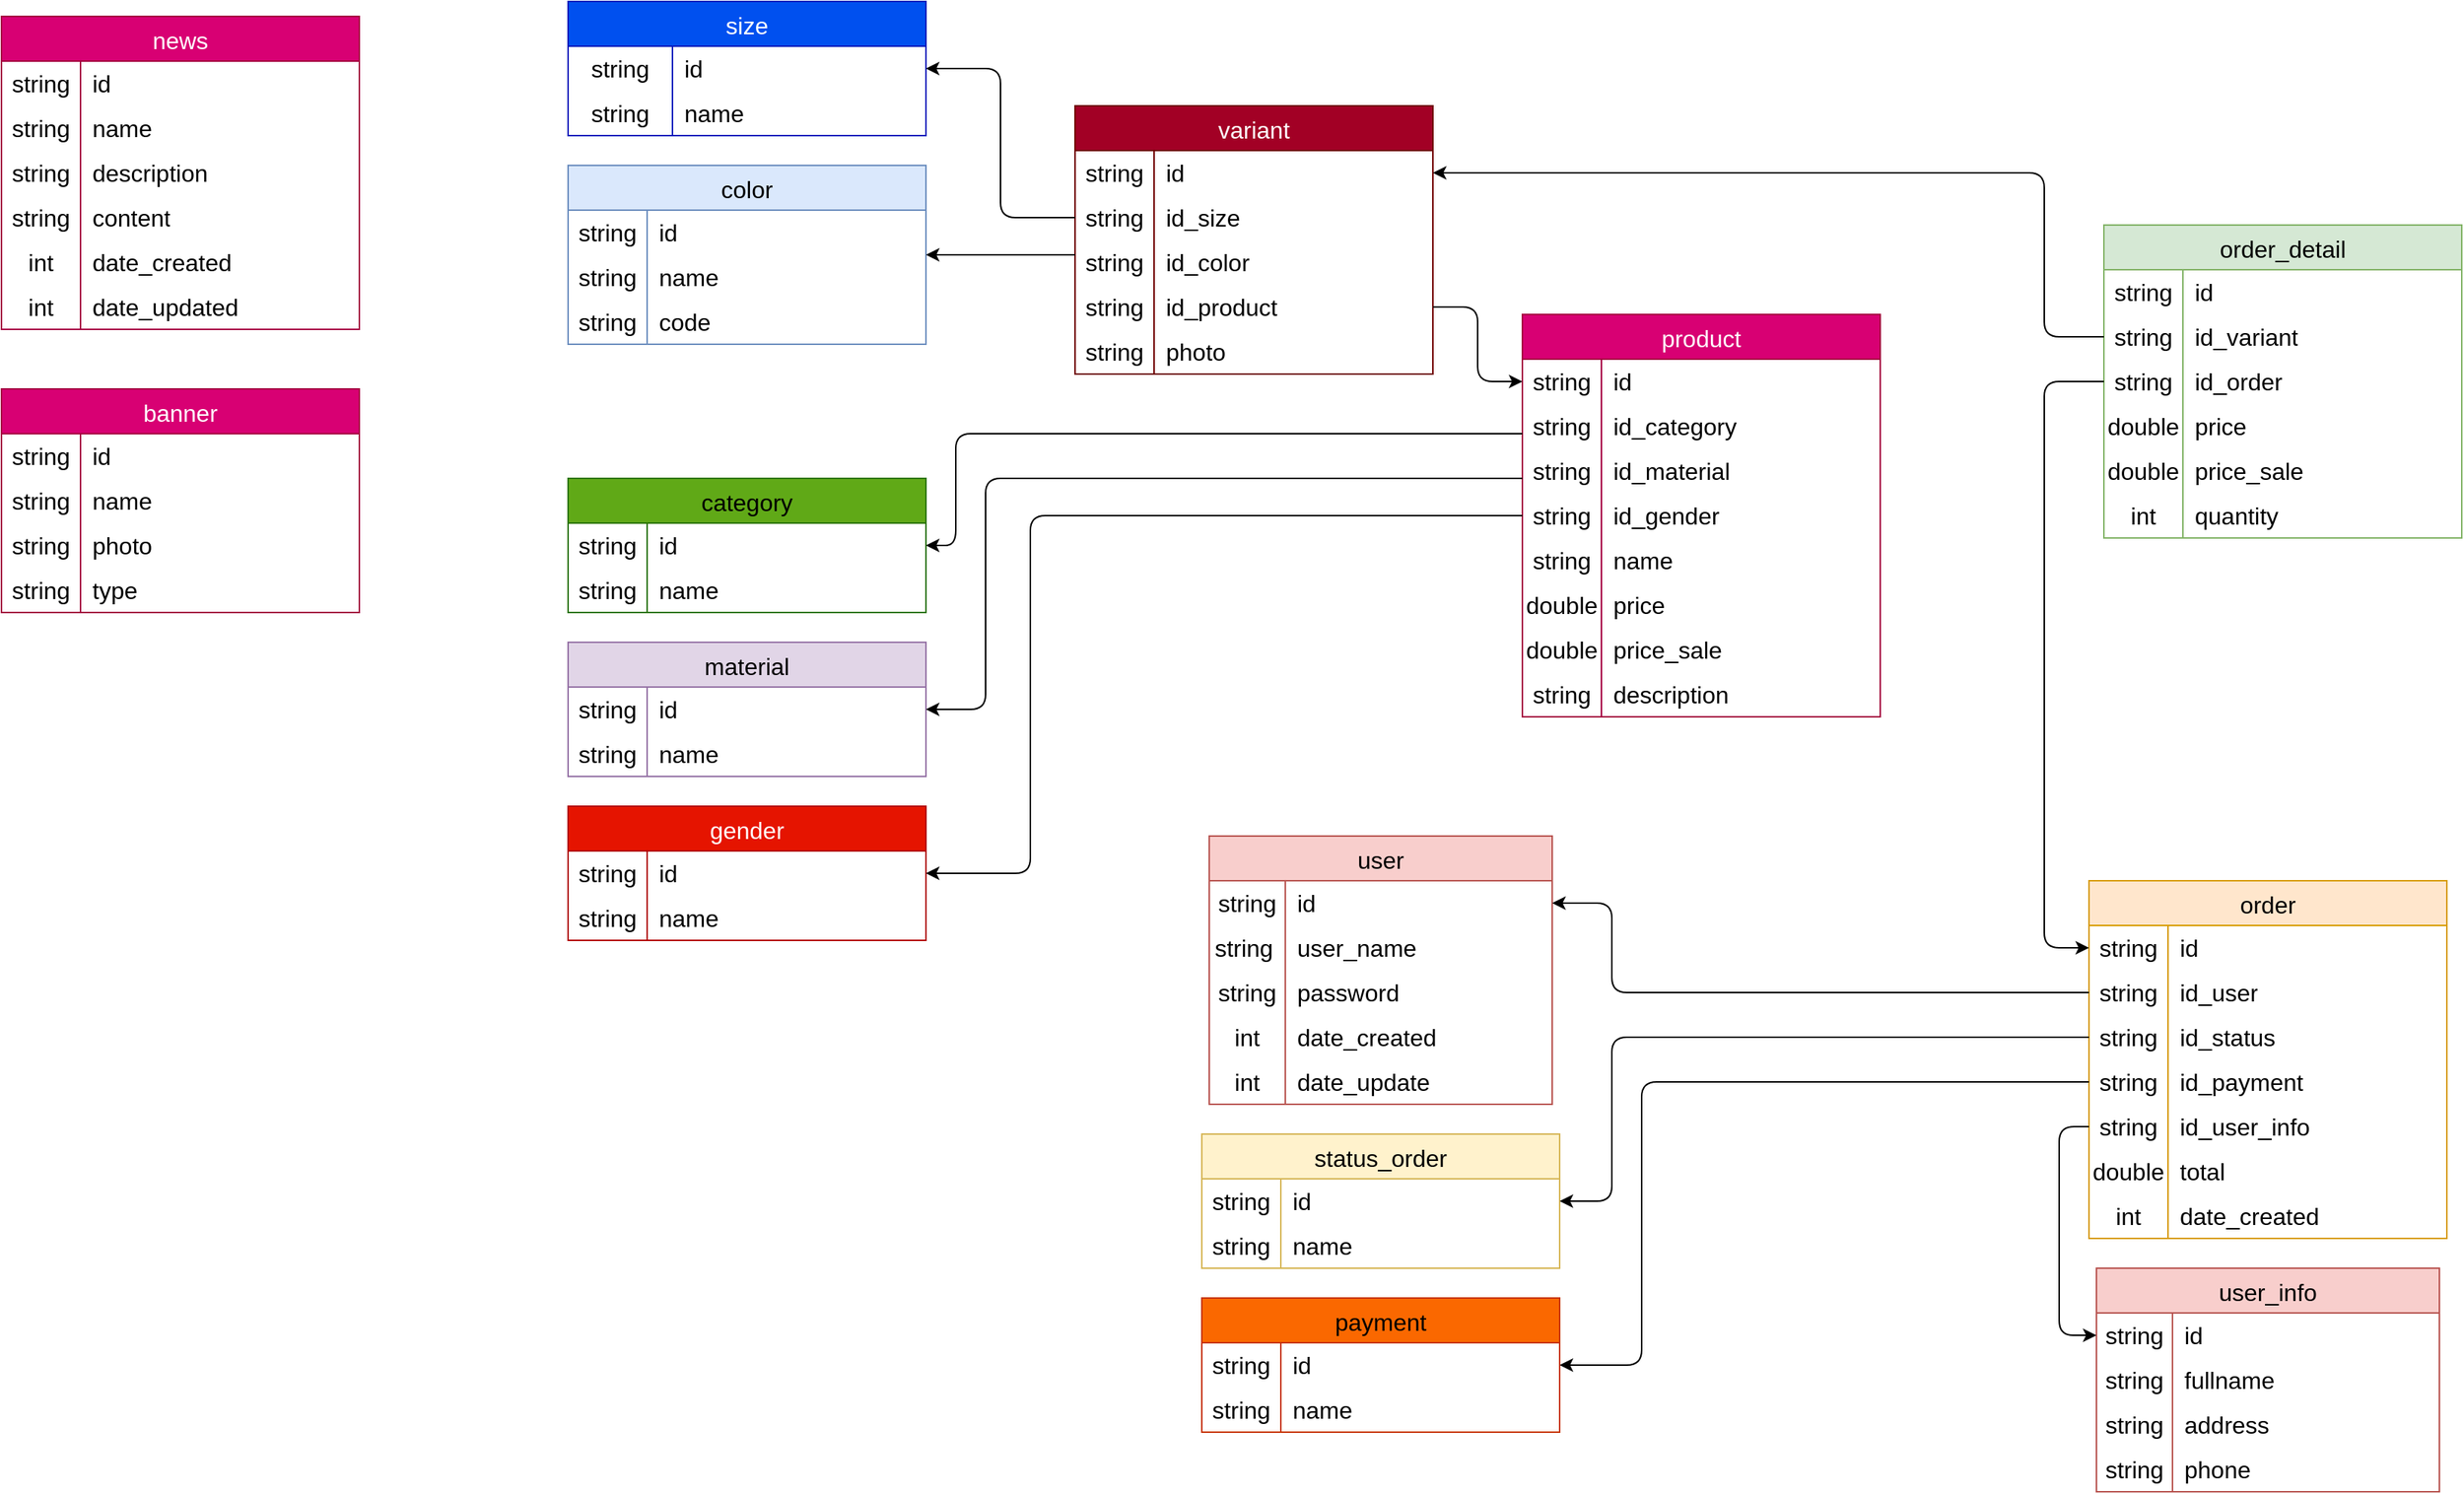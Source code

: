 <mxfile version="21.2.1" type="device">
  <diagram name="Page-1" id="Ih9aQ4Vq03qqhJdIkVJI">
    <mxGraphModel dx="2467" dy="2649" grid="1" gridSize="10" guides="1" tooltips="1" connect="1" arrows="1" fold="1" page="1" pageScale="1" pageWidth="850" pageHeight="1100" math="0" shadow="0">
      <root>
        <mxCell id="0" />
        <mxCell id="1" parent="0" />
        <mxCell id="ndQiMLeBcbXnmEV6EUkx-3" value="user" style="shape=table;startSize=30;container=1;collapsible=0;childLayout=tableLayout;fixedRows=1;rowLines=0;fontStyle=0;strokeColor=#b85450;fontSize=16;fillColor=#f8cecc;" parent="1" vertex="1">
          <mxGeometry x="-690" y="-650" width="230" height="180" as="geometry" />
        </mxCell>
        <mxCell id="ndQiMLeBcbXnmEV6EUkx-4" value="" style="shape=tableRow;horizontal=0;startSize=0;swimlaneHead=0;swimlaneBody=0;top=0;left=0;bottom=0;right=0;collapsible=0;dropTarget=0;fillColor=none;points=[[0,0.5],[1,0.5]];portConstraint=eastwest;strokeColor=inherit;fontSize=16;" parent="ndQiMLeBcbXnmEV6EUkx-3" vertex="1">
          <mxGeometry y="30" width="230" height="30" as="geometry" />
        </mxCell>
        <mxCell id="ndQiMLeBcbXnmEV6EUkx-5" value="string" style="shape=partialRectangle;html=1;whiteSpace=wrap;connectable=0;fillColor=none;top=0;left=0;bottom=0;right=0;overflow=hidden;pointerEvents=1;strokeColor=inherit;fontSize=16;" parent="ndQiMLeBcbXnmEV6EUkx-4" vertex="1">
          <mxGeometry width="51" height="30" as="geometry">
            <mxRectangle width="51" height="30" as="alternateBounds" />
          </mxGeometry>
        </mxCell>
        <mxCell id="ndQiMLeBcbXnmEV6EUkx-6" value="id&lt;br&gt;" style="shape=partialRectangle;html=1;whiteSpace=wrap;connectable=0;fillColor=none;top=0;left=0;bottom=0;right=0;align=left;spacingLeft=6;overflow=hidden;strokeColor=inherit;fontSize=16;" parent="ndQiMLeBcbXnmEV6EUkx-4" vertex="1">
          <mxGeometry x="51" width="179" height="30" as="geometry">
            <mxRectangle width="179" height="30" as="alternateBounds" />
          </mxGeometry>
        </mxCell>
        <mxCell id="ndQiMLeBcbXnmEV6EUkx-7" value="" style="shape=tableRow;horizontal=0;startSize=0;swimlaneHead=0;swimlaneBody=0;top=0;left=0;bottom=0;right=0;collapsible=0;dropTarget=0;fillColor=none;points=[[0,0.5],[1,0.5]];portConstraint=eastwest;strokeColor=inherit;fontSize=16;" parent="ndQiMLeBcbXnmEV6EUkx-3" vertex="1">
          <mxGeometry y="60" width="230" height="30" as="geometry" />
        </mxCell>
        <mxCell id="ndQiMLeBcbXnmEV6EUkx-8" value="string&lt;span style=&quot;white-space: pre;&quot;&gt; &lt;/span&gt;" style="shape=partialRectangle;html=1;whiteSpace=wrap;connectable=0;fillColor=none;top=0;left=0;bottom=0;right=0;overflow=hidden;strokeColor=inherit;fontSize=16;" parent="ndQiMLeBcbXnmEV6EUkx-7" vertex="1">
          <mxGeometry width="51" height="30" as="geometry">
            <mxRectangle width="51" height="30" as="alternateBounds" />
          </mxGeometry>
        </mxCell>
        <mxCell id="ndQiMLeBcbXnmEV6EUkx-9" value="user_name" style="shape=partialRectangle;html=1;whiteSpace=wrap;connectable=0;fillColor=none;top=0;left=0;bottom=0;right=0;align=left;spacingLeft=6;overflow=hidden;strokeColor=inherit;fontSize=16;" parent="ndQiMLeBcbXnmEV6EUkx-7" vertex="1">
          <mxGeometry x="51" width="179" height="30" as="geometry">
            <mxRectangle width="179" height="30" as="alternateBounds" />
          </mxGeometry>
        </mxCell>
        <mxCell id="ndQiMLeBcbXnmEV6EUkx-10" value="" style="shape=tableRow;horizontal=0;startSize=0;swimlaneHead=0;swimlaneBody=0;top=0;left=0;bottom=0;right=0;collapsible=0;dropTarget=0;fillColor=none;points=[[0,0.5],[1,0.5]];portConstraint=eastwest;strokeColor=inherit;fontSize=16;" parent="ndQiMLeBcbXnmEV6EUkx-3" vertex="1">
          <mxGeometry y="90" width="230" height="30" as="geometry" />
        </mxCell>
        <mxCell id="ndQiMLeBcbXnmEV6EUkx-11" value="string" style="shape=partialRectangle;html=1;whiteSpace=wrap;connectable=0;fillColor=none;top=0;left=0;bottom=0;right=0;overflow=hidden;strokeColor=inherit;fontSize=16;" parent="ndQiMLeBcbXnmEV6EUkx-10" vertex="1">
          <mxGeometry width="51" height="30" as="geometry">
            <mxRectangle width="51" height="30" as="alternateBounds" />
          </mxGeometry>
        </mxCell>
        <mxCell id="ndQiMLeBcbXnmEV6EUkx-12" value="password" style="shape=partialRectangle;html=1;whiteSpace=wrap;connectable=0;fillColor=none;top=0;left=0;bottom=0;right=0;align=left;spacingLeft=6;overflow=hidden;strokeColor=inherit;fontSize=16;" parent="ndQiMLeBcbXnmEV6EUkx-10" vertex="1">
          <mxGeometry x="51" width="179" height="30" as="geometry">
            <mxRectangle width="179" height="30" as="alternateBounds" />
          </mxGeometry>
        </mxCell>
        <mxCell id="ndQiMLeBcbXnmEV6EUkx-23" value="" style="shape=tableRow;horizontal=0;startSize=0;swimlaneHead=0;swimlaneBody=0;top=0;left=0;bottom=0;right=0;collapsible=0;dropTarget=0;fillColor=none;points=[[0,0.5],[1,0.5]];portConstraint=eastwest;strokeColor=inherit;fontSize=16;" parent="ndQiMLeBcbXnmEV6EUkx-3" vertex="1">
          <mxGeometry y="120" width="230" height="30" as="geometry" />
        </mxCell>
        <mxCell id="ndQiMLeBcbXnmEV6EUkx-24" value="int" style="shape=partialRectangle;html=1;whiteSpace=wrap;connectable=0;fillColor=none;top=0;left=0;bottom=0;right=0;overflow=hidden;strokeColor=inherit;fontSize=16;" parent="ndQiMLeBcbXnmEV6EUkx-23" vertex="1">
          <mxGeometry width="51" height="30" as="geometry">
            <mxRectangle width="51" height="30" as="alternateBounds" />
          </mxGeometry>
        </mxCell>
        <mxCell id="ndQiMLeBcbXnmEV6EUkx-25" value="date_created" style="shape=partialRectangle;html=1;whiteSpace=wrap;connectable=0;fillColor=none;top=0;left=0;bottom=0;right=0;align=left;spacingLeft=6;overflow=hidden;strokeColor=inherit;fontSize=16;" parent="ndQiMLeBcbXnmEV6EUkx-23" vertex="1">
          <mxGeometry x="51" width="179" height="30" as="geometry">
            <mxRectangle width="179" height="30" as="alternateBounds" />
          </mxGeometry>
        </mxCell>
        <mxCell id="ndQiMLeBcbXnmEV6EUkx-26" value="" style="shape=tableRow;horizontal=0;startSize=0;swimlaneHead=0;swimlaneBody=0;top=0;left=0;bottom=0;right=0;collapsible=0;dropTarget=0;fillColor=none;points=[[0,0.5],[1,0.5]];portConstraint=eastwest;strokeColor=inherit;fontSize=16;" parent="ndQiMLeBcbXnmEV6EUkx-3" vertex="1">
          <mxGeometry y="150" width="230" height="30" as="geometry" />
        </mxCell>
        <mxCell id="ndQiMLeBcbXnmEV6EUkx-27" value="int" style="shape=partialRectangle;html=1;whiteSpace=wrap;connectable=0;fillColor=none;top=0;left=0;bottom=0;right=0;overflow=hidden;strokeColor=inherit;fontSize=16;" parent="ndQiMLeBcbXnmEV6EUkx-26" vertex="1">
          <mxGeometry width="51" height="30" as="geometry">
            <mxRectangle width="51" height="30" as="alternateBounds" />
          </mxGeometry>
        </mxCell>
        <mxCell id="ndQiMLeBcbXnmEV6EUkx-28" value="date_update" style="shape=partialRectangle;html=1;whiteSpace=wrap;connectable=0;fillColor=none;top=0;left=0;bottom=0;right=0;align=left;spacingLeft=6;overflow=hidden;strokeColor=inherit;fontSize=16;" parent="ndQiMLeBcbXnmEV6EUkx-26" vertex="1">
          <mxGeometry x="51" width="179" height="30" as="geometry">
            <mxRectangle width="179" height="30" as="alternateBounds" />
          </mxGeometry>
        </mxCell>
        <mxCell id="ndQiMLeBcbXnmEV6EUkx-29" value="product" style="shape=table;startSize=30;container=1;collapsible=0;childLayout=tableLayout;fixedRows=1;rowLines=0;fontStyle=0;strokeColor=#A50040;fontSize=16;fillColor=#d80073;fontColor=#ffffff;" parent="1" vertex="1">
          <mxGeometry x="-480" y="-1000" width="240" height="270" as="geometry" />
        </mxCell>
        <mxCell id="ndQiMLeBcbXnmEV6EUkx-30" value="" style="shape=tableRow;horizontal=0;startSize=0;swimlaneHead=0;swimlaneBody=0;top=0;left=0;bottom=0;right=0;collapsible=0;dropTarget=0;fillColor=none;points=[[0,0.5],[1,0.5]];portConstraint=eastwest;strokeColor=inherit;fontSize=16;" parent="ndQiMLeBcbXnmEV6EUkx-29" vertex="1">
          <mxGeometry y="30" width="240" height="30" as="geometry" />
        </mxCell>
        <mxCell id="ndQiMLeBcbXnmEV6EUkx-31" value="string" style="shape=partialRectangle;html=1;whiteSpace=wrap;connectable=0;fillColor=none;top=0;left=0;bottom=0;right=0;overflow=hidden;pointerEvents=1;strokeColor=inherit;fontSize=16;" parent="ndQiMLeBcbXnmEV6EUkx-30" vertex="1">
          <mxGeometry width="53" height="30" as="geometry">
            <mxRectangle width="53" height="30" as="alternateBounds" />
          </mxGeometry>
        </mxCell>
        <mxCell id="ndQiMLeBcbXnmEV6EUkx-32" value="id&lt;br&gt;" style="shape=partialRectangle;html=1;whiteSpace=wrap;connectable=0;fillColor=none;top=0;left=0;bottom=0;right=0;align=left;spacingLeft=6;overflow=hidden;strokeColor=inherit;fontSize=16;" parent="ndQiMLeBcbXnmEV6EUkx-30" vertex="1">
          <mxGeometry x="53" width="187" height="30" as="geometry">
            <mxRectangle width="187" height="30" as="alternateBounds" />
          </mxGeometry>
        </mxCell>
        <mxCell id="ndQiMLeBcbXnmEV6EUkx-67" value="" style="shape=tableRow;horizontal=0;startSize=0;swimlaneHead=0;swimlaneBody=0;top=0;left=0;bottom=0;right=0;collapsible=0;dropTarget=0;fillColor=none;points=[[0,0.5],[1,0.5]];portConstraint=eastwest;strokeColor=inherit;fontSize=16;" parent="ndQiMLeBcbXnmEV6EUkx-29" vertex="1">
          <mxGeometry y="60" width="240" height="30" as="geometry" />
        </mxCell>
        <mxCell id="ndQiMLeBcbXnmEV6EUkx-68" value="string" style="shape=partialRectangle;html=1;whiteSpace=wrap;connectable=0;fillColor=none;top=0;left=0;bottom=0;right=0;overflow=hidden;strokeColor=inherit;fontSize=16;" parent="ndQiMLeBcbXnmEV6EUkx-67" vertex="1">
          <mxGeometry width="53" height="30" as="geometry">
            <mxRectangle width="53" height="30" as="alternateBounds" />
          </mxGeometry>
        </mxCell>
        <mxCell id="ndQiMLeBcbXnmEV6EUkx-69" value="id_category" style="shape=partialRectangle;html=1;whiteSpace=wrap;connectable=0;fillColor=none;top=0;left=0;bottom=0;right=0;align=left;spacingLeft=6;overflow=hidden;strokeColor=inherit;fontSize=16;" parent="ndQiMLeBcbXnmEV6EUkx-67" vertex="1">
          <mxGeometry x="53" width="187" height="30" as="geometry">
            <mxRectangle width="187" height="30" as="alternateBounds" />
          </mxGeometry>
        </mxCell>
        <mxCell id="ndQiMLeBcbXnmEV6EUkx-42" value="" style="shape=tableRow;horizontal=0;startSize=0;swimlaneHead=0;swimlaneBody=0;top=0;left=0;bottom=0;right=0;collapsible=0;dropTarget=0;fillColor=none;points=[[0,0.5],[1,0.5]];portConstraint=eastwest;strokeColor=inherit;fontSize=16;" parent="ndQiMLeBcbXnmEV6EUkx-29" vertex="1">
          <mxGeometry y="90" width="240" height="30" as="geometry" />
        </mxCell>
        <mxCell id="ndQiMLeBcbXnmEV6EUkx-43" value="string" style="shape=partialRectangle;html=1;whiteSpace=wrap;connectable=0;fillColor=none;top=0;left=0;bottom=0;right=0;overflow=hidden;strokeColor=inherit;fontSize=16;" parent="ndQiMLeBcbXnmEV6EUkx-42" vertex="1">
          <mxGeometry width="53" height="30" as="geometry">
            <mxRectangle width="53" height="30" as="alternateBounds" />
          </mxGeometry>
        </mxCell>
        <mxCell id="ndQiMLeBcbXnmEV6EUkx-44" value="id_material" style="shape=partialRectangle;html=1;whiteSpace=wrap;connectable=0;fillColor=none;top=0;left=0;bottom=0;right=0;align=left;spacingLeft=6;overflow=hidden;strokeColor=inherit;fontSize=16;" parent="ndQiMLeBcbXnmEV6EUkx-42" vertex="1">
          <mxGeometry x="53" width="187" height="30" as="geometry">
            <mxRectangle width="187" height="30" as="alternateBounds" />
          </mxGeometry>
        </mxCell>
        <mxCell id="FN2hQuS7cJvVVPYqHgvX-8" value="" style="shape=tableRow;horizontal=0;startSize=0;swimlaneHead=0;swimlaneBody=0;top=0;left=0;bottom=0;right=0;collapsible=0;dropTarget=0;fillColor=none;points=[[0,0.5],[1,0.5]];portConstraint=eastwest;strokeColor=inherit;fontSize=16;" parent="ndQiMLeBcbXnmEV6EUkx-29" vertex="1">
          <mxGeometry y="120" width="240" height="30" as="geometry" />
        </mxCell>
        <mxCell id="FN2hQuS7cJvVVPYqHgvX-9" value="string" style="shape=partialRectangle;html=1;whiteSpace=wrap;connectable=0;fillColor=none;top=0;left=0;bottom=0;right=0;overflow=hidden;strokeColor=inherit;fontSize=16;" parent="FN2hQuS7cJvVVPYqHgvX-8" vertex="1">
          <mxGeometry width="53" height="30" as="geometry">
            <mxRectangle width="53" height="30" as="alternateBounds" />
          </mxGeometry>
        </mxCell>
        <mxCell id="FN2hQuS7cJvVVPYqHgvX-10" value="id_gender" style="shape=partialRectangle;html=1;whiteSpace=wrap;connectable=0;fillColor=none;top=0;left=0;bottom=0;right=0;align=left;spacingLeft=6;overflow=hidden;strokeColor=inherit;fontSize=16;" parent="FN2hQuS7cJvVVPYqHgvX-8" vertex="1">
          <mxGeometry x="53" width="187" height="30" as="geometry">
            <mxRectangle width="187" height="30" as="alternateBounds" />
          </mxGeometry>
        </mxCell>
        <mxCell id="ndQiMLeBcbXnmEV6EUkx-33" value="" style="shape=tableRow;horizontal=0;startSize=0;swimlaneHead=0;swimlaneBody=0;top=0;left=0;bottom=0;right=0;collapsible=0;dropTarget=0;fillColor=none;points=[[0,0.5],[1,0.5]];portConstraint=eastwest;strokeColor=inherit;fontSize=16;" parent="ndQiMLeBcbXnmEV6EUkx-29" vertex="1">
          <mxGeometry y="150" width="240" height="30" as="geometry" />
        </mxCell>
        <mxCell id="ndQiMLeBcbXnmEV6EUkx-34" value="string" style="shape=partialRectangle;html=1;whiteSpace=wrap;connectable=0;fillColor=none;top=0;left=0;bottom=0;right=0;overflow=hidden;strokeColor=inherit;fontSize=16;" parent="ndQiMLeBcbXnmEV6EUkx-33" vertex="1">
          <mxGeometry width="53" height="30" as="geometry">
            <mxRectangle width="53" height="30" as="alternateBounds" />
          </mxGeometry>
        </mxCell>
        <mxCell id="ndQiMLeBcbXnmEV6EUkx-35" value="name" style="shape=partialRectangle;html=1;whiteSpace=wrap;connectable=0;fillColor=none;top=0;left=0;bottom=0;right=0;align=left;spacingLeft=6;overflow=hidden;strokeColor=inherit;fontSize=16;" parent="ndQiMLeBcbXnmEV6EUkx-33" vertex="1">
          <mxGeometry x="53" width="187" height="30" as="geometry">
            <mxRectangle width="187" height="30" as="alternateBounds" />
          </mxGeometry>
        </mxCell>
        <mxCell id="ndQiMLeBcbXnmEV6EUkx-61" value="" style="shape=tableRow;horizontal=0;startSize=0;swimlaneHead=0;swimlaneBody=0;top=0;left=0;bottom=0;right=0;collapsible=0;dropTarget=0;fillColor=none;points=[[0,0.5],[1,0.5]];portConstraint=eastwest;strokeColor=inherit;fontSize=16;" parent="ndQiMLeBcbXnmEV6EUkx-29" vertex="1">
          <mxGeometry y="180" width="240" height="30" as="geometry" />
        </mxCell>
        <mxCell id="ndQiMLeBcbXnmEV6EUkx-62" value="double" style="shape=partialRectangle;html=1;whiteSpace=wrap;connectable=0;fillColor=none;top=0;left=0;bottom=0;right=0;overflow=hidden;strokeColor=inherit;fontSize=16;" parent="ndQiMLeBcbXnmEV6EUkx-61" vertex="1">
          <mxGeometry width="53" height="30" as="geometry">
            <mxRectangle width="53" height="30" as="alternateBounds" />
          </mxGeometry>
        </mxCell>
        <mxCell id="ndQiMLeBcbXnmEV6EUkx-63" value="price" style="shape=partialRectangle;html=1;whiteSpace=wrap;connectable=0;fillColor=none;top=0;left=0;bottom=0;right=0;align=left;spacingLeft=6;overflow=hidden;strokeColor=inherit;fontSize=16;" parent="ndQiMLeBcbXnmEV6EUkx-61" vertex="1">
          <mxGeometry x="53" width="187" height="30" as="geometry">
            <mxRectangle width="187" height="30" as="alternateBounds" />
          </mxGeometry>
        </mxCell>
        <mxCell id="ndQiMLeBcbXnmEV6EUkx-64" value="" style="shape=tableRow;horizontal=0;startSize=0;swimlaneHead=0;swimlaneBody=0;top=0;left=0;bottom=0;right=0;collapsible=0;dropTarget=0;fillColor=none;points=[[0,0.5],[1,0.5]];portConstraint=eastwest;strokeColor=inherit;fontSize=16;" parent="ndQiMLeBcbXnmEV6EUkx-29" vertex="1">
          <mxGeometry y="210" width="240" height="30" as="geometry" />
        </mxCell>
        <mxCell id="ndQiMLeBcbXnmEV6EUkx-65" value="double" style="shape=partialRectangle;html=1;whiteSpace=wrap;connectable=0;fillColor=none;top=0;left=0;bottom=0;right=0;overflow=hidden;strokeColor=inherit;fontSize=16;" parent="ndQiMLeBcbXnmEV6EUkx-64" vertex="1">
          <mxGeometry width="53" height="30" as="geometry">
            <mxRectangle width="53" height="30" as="alternateBounds" />
          </mxGeometry>
        </mxCell>
        <mxCell id="ndQiMLeBcbXnmEV6EUkx-66" value="price_sale" style="shape=partialRectangle;html=1;whiteSpace=wrap;connectable=0;fillColor=none;top=0;left=0;bottom=0;right=0;align=left;spacingLeft=6;overflow=hidden;strokeColor=inherit;fontSize=16;" parent="ndQiMLeBcbXnmEV6EUkx-64" vertex="1">
          <mxGeometry x="53" width="187" height="30" as="geometry">
            <mxRectangle width="187" height="30" as="alternateBounds" />
          </mxGeometry>
        </mxCell>
        <mxCell id="ndQiMLeBcbXnmEV6EUkx-150" value="" style="shape=tableRow;horizontal=0;startSize=0;swimlaneHead=0;swimlaneBody=0;top=0;left=0;bottom=0;right=0;collapsible=0;dropTarget=0;fillColor=none;points=[[0,0.5],[1,0.5]];portConstraint=eastwest;strokeColor=inherit;fontSize=16;" parent="ndQiMLeBcbXnmEV6EUkx-29" vertex="1">
          <mxGeometry y="240" width="240" height="30" as="geometry" />
        </mxCell>
        <mxCell id="ndQiMLeBcbXnmEV6EUkx-151" value="string" style="shape=partialRectangle;html=1;whiteSpace=wrap;connectable=0;fillColor=none;top=0;left=0;bottom=0;right=0;overflow=hidden;strokeColor=inherit;fontSize=16;" parent="ndQiMLeBcbXnmEV6EUkx-150" vertex="1">
          <mxGeometry width="53" height="30" as="geometry">
            <mxRectangle width="53" height="30" as="alternateBounds" />
          </mxGeometry>
        </mxCell>
        <mxCell id="ndQiMLeBcbXnmEV6EUkx-152" value="description" style="shape=partialRectangle;html=1;whiteSpace=wrap;connectable=0;fillColor=none;top=0;left=0;bottom=0;right=0;align=left;spacingLeft=6;overflow=hidden;strokeColor=inherit;fontSize=16;" parent="ndQiMLeBcbXnmEV6EUkx-150" vertex="1">
          <mxGeometry x="53" width="187" height="30" as="geometry">
            <mxRectangle width="187" height="30" as="alternateBounds" />
          </mxGeometry>
        </mxCell>
        <mxCell id="ndQiMLeBcbXnmEV6EUkx-116" value="color" style="shape=table;startSize=30;container=1;collapsible=0;childLayout=tableLayout;fixedRows=1;rowLines=0;fontStyle=0;strokeColor=#6c8ebf;fontSize=16;fillColor=#dae8fc;" parent="1" vertex="1">
          <mxGeometry x="-1120" y="-1100" width="240" height="120" as="geometry" />
        </mxCell>
        <mxCell id="ndQiMLeBcbXnmEV6EUkx-117" value="" style="shape=tableRow;horizontal=0;startSize=0;swimlaneHead=0;swimlaneBody=0;top=0;left=0;bottom=0;right=0;collapsible=0;dropTarget=0;fillColor=none;points=[[0,0.5],[1,0.5]];portConstraint=eastwest;strokeColor=inherit;fontSize=16;" parent="ndQiMLeBcbXnmEV6EUkx-116" vertex="1">
          <mxGeometry y="30" width="240" height="30" as="geometry" />
        </mxCell>
        <mxCell id="ndQiMLeBcbXnmEV6EUkx-118" value="string" style="shape=partialRectangle;html=1;whiteSpace=wrap;connectable=0;fillColor=none;top=0;left=0;bottom=0;right=0;overflow=hidden;pointerEvents=1;strokeColor=inherit;fontSize=16;" parent="ndQiMLeBcbXnmEV6EUkx-117" vertex="1">
          <mxGeometry width="53" height="30" as="geometry">
            <mxRectangle width="53" height="30" as="alternateBounds" />
          </mxGeometry>
        </mxCell>
        <mxCell id="ndQiMLeBcbXnmEV6EUkx-119" value="id&lt;br&gt;" style="shape=partialRectangle;html=1;whiteSpace=wrap;connectable=0;fillColor=none;top=0;left=0;bottom=0;right=0;align=left;spacingLeft=6;overflow=hidden;strokeColor=inherit;fontSize=16;" parent="ndQiMLeBcbXnmEV6EUkx-117" vertex="1">
          <mxGeometry x="53" width="187" height="30" as="geometry">
            <mxRectangle width="187" height="30" as="alternateBounds" />
          </mxGeometry>
        </mxCell>
        <mxCell id="ndQiMLeBcbXnmEV6EUkx-123" value="" style="shape=tableRow;horizontal=0;startSize=0;swimlaneHead=0;swimlaneBody=0;top=0;left=0;bottom=0;right=0;collapsible=0;dropTarget=0;fillColor=none;points=[[0,0.5],[1,0.5]];portConstraint=eastwest;strokeColor=inherit;fontSize=16;" parent="ndQiMLeBcbXnmEV6EUkx-116" vertex="1">
          <mxGeometry y="60" width="240" height="30" as="geometry" />
        </mxCell>
        <mxCell id="ndQiMLeBcbXnmEV6EUkx-124" value="string" style="shape=partialRectangle;html=1;whiteSpace=wrap;connectable=0;fillColor=none;top=0;left=0;bottom=0;right=0;overflow=hidden;strokeColor=inherit;fontSize=16;" parent="ndQiMLeBcbXnmEV6EUkx-123" vertex="1">
          <mxGeometry width="53" height="30" as="geometry">
            <mxRectangle width="53" height="30" as="alternateBounds" />
          </mxGeometry>
        </mxCell>
        <mxCell id="ndQiMLeBcbXnmEV6EUkx-125" value="name" style="shape=partialRectangle;html=1;whiteSpace=wrap;connectable=0;fillColor=none;top=0;left=0;bottom=0;right=0;align=left;spacingLeft=6;overflow=hidden;strokeColor=inherit;fontSize=16;" parent="ndQiMLeBcbXnmEV6EUkx-123" vertex="1">
          <mxGeometry x="53" width="187" height="30" as="geometry">
            <mxRectangle width="187" height="30" as="alternateBounds" />
          </mxGeometry>
        </mxCell>
        <mxCell id="ndQiMLeBcbXnmEV6EUkx-144" value="" style="shape=tableRow;horizontal=0;startSize=0;swimlaneHead=0;swimlaneBody=0;top=0;left=0;bottom=0;right=0;collapsible=0;dropTarget=0;fillColor=none;points=[[0,0.5],[1,0.5]];portConstraint=eastwest;strokeColor=inherit;fontSize=16;" parent="ndQiMLeBcbXnmEV6EUkx-116" vertex="1">
          <mxGeometry y="90" width="240" height="30" as="geometry" />
        </mxCell>
        <mxCell id="ndQiMLeBcbXnmEV6EUkx-145" value="string" style="shape=partialRectangle;html=1;whiteSpace=wrap;connectable=0;fillColor=none;top=0;left=0;bottom=0;right=0;overflow=hidden;strokeColor=inherit;fontSize=16;" parent="ndQiMLeBcbXnmEV6EUkx-144" vertex="1">
          <mxGeometry width="53" height="30" as="geometry">
            <mxRectangle width="53" height="30" as="alternateBounds" />
          </mxGeometry>
        </mxCell>
        <mxCell id="ndQiMLeBcbXnmEV6EUkx-146" value="code" style="shape=partialRectangle;html=1;whiteSpace=wrap;connectable=0;fillColor=none;top=0;left=0;bottom=0;right=0;align=left;spacingLeft=6;overflow=hidden;strokeColor=inherit;fontSize=16;" parent="ndQiMLeBcbXnmEV6EUkx-144" vertex="1">
          <mxGeometry x="53" width="187" height="30" as="geometry">
            <mxRectangle width="187" height="30" as="alternateBounds" />
          </mxGeometry>
        </mxCell>
        <mxCell id="ndQiMLeBcbXnmEV6EUkx-153" value="size" style="shape=table;startSize=30;container=1;collapsible=0;childLayout=tableLayout;fixedRows=1;rowLines=0;fontStyle=0;strokeColor=#001DBC;fontSize=16;fillColor=#0050ef;fontColor=#ffffff;" parent="1" vertex="1">
          <mxGeometry x="-1120" y="-1210" width="240" height="90" as="geometry" />
        </mxCell>
        <mxCell id="ndQiMLeBcbXnmEV6EUkx-154" value="" style="shape=tableRow;horizontal=0;startSize=0;swimlaneHead=0;swimlaneBody=0;top=0;left=0;bottom=0;right=0;collapsible=0;dropTarget=0;fillColor=none;points=[[0,0.5],[1,0.5]];portConstraint=eastwest;strokeColor=inherit;fontSize=16;" parent="ndQiMLeBcbXnmEV6EUkx-153" vertex="1">
          <mxGeometry y="30" width="240" height="30" as="geometry" />
        </mxCell>
        <mxCell id="ndQiMLeBcbXnmEV6EUkx-155" value="string" style="shape=partialRectangle;html=1;whiteSpace=wrap;connectable=0;fillColor=none;top=0;left=0;bottom=0;right=0;overflow=hidden;pointerEvents=1;strokeColor=inherit;fontSize=16;" parent="ndQiMLeBcbXnmEV6EUkx-154" vertex="1">
          <mxGeometry width="70" height="30" as="geometry">
            <mxRectangle width="70" height="30" as="alternateBounds" />
          </mxGeometry>
        </mxCell>
        <mxCell id="ndQiMLeBcbXnmEV6EUkx-156" value="id&lt;br&gt;" style="shape=partialRectangle;html=1;whiteSpace=wrap;connectable=0;fillColor=none;top=0;left=0;bottom=0;right=0;align=left;spacingLeft=6;overflow=hidden;strokeColor=inherit;fontSize=16;" parent="ndQiMLeBcbXnmEV6EUkx-154" vertex="1">
          <mxGeometry x="70" width="170" height="30" as="geometry">
            <mxRectangle width="170" height="30" as="alternateBounds" />
          </mxGeometry>
        </mxCell>
        <mxCell id="ndQiMLeBcbXnmEV6EUkx-157" value="" style="shape=tableRow;horizontal=0;startSize=0;swimlaneHead=0;swimlaneBody=0;top=0;left=0;bottom=0;right=0;collapsible=0;dropTarget=0;fillColor=none;points=[[0,0.5],[1,0.5]];portConstraint=eastwest;strokeColor=inherit;fontSize=16;" parent="ndQiMLeBcbXnmEV6EUkx-153" vertex="1">
          <mxGeometry y="60" width="240" height="30" as="geometry" />
        </mxCell>
        <mxCell id="ndQiMLeBcbXnmEV6EUkx-158" value="string" style="shape=partialRectangle;html=1;whiteSpace=wrap;connectable=0;fillColor=none;top=0;left=0;bottom=0;right=0;overflow=hidden;strokeColor=inherit;fontSize=16;" parent="ndQiMLeBcbXnmEV6EUkx-157" vertex="1">
          <mxGeometry width="70" height="30" as="geometry">
            <mxRectangle width="70" height="30" as="alternateBounds" />
          </mxGeometry>
        </mxCell>
        <mxCell id="ndQiMLeBcbXnmEV6EUkx-159" value="name" style="shape=partialRectangle;html=1;whiteSpace=wrap;connectable=0;fillColor=none;top=0;left=0;bottom=0;right=0;align=left;spacingLeft=6;overflow=hidden;strokeColor=inherit;fontSize=16;" parent="ndQiMLeBcbXnmEV6EUkx-157" vertex="1">
          <mxGeometry x="70" width="170" height="30" as="geometry">
            <mxRectangle width="170" height="30" as="alternateBounds" />
          </mxGeometry>
        </mxCell>
        <mxCell id="ndQiMLeBcbXnmEV6EUkx-164" value="category" style="shape=table;startSize=30;container=1;collapsible=0;childLayout=tableLayout;fixedRows=1;rowLines=0;fontStyle=0;strokeColor=#2D7600;fontSize=16;fillColor=#60a917;fontColor=#000000;" parent="1" vertex="1">
          <mxGeometry x="-1120" y="-890" width="240" height="90" as="geometry" />
        </mxCell>
        <mxCell id="ndQiMLeBcbXnmEV6EUkx-165" value="" style="shape=tableRow;horizontal=0;startSize=0;swimlaneHead=0;swimlaneBody=0;top=0;left=0;bottom=0;right=0;collapsible=0;dropTarget=0;fillColor=none;points=[[0,0.5],[1,0.5]];portConstraint=eastwest;strokeColor=inherit;fontSize=16;" parent="ndQiMLeBcbXnmEV6EUkx-164" vertex="1">
          <mxGeometry y="30" width="240" height="30" as="geometry" />
        </mxCell>
        <mxCell id="ndQiMLeBcbXnmEV6EUkx-166" value="string" style="shape=partialRectangle;html=1;whiteSpace=wrap;connectable=0;fillColor=none;top=0;left=0;bottom=0;right=0;overflow=hidden;pointerEvents=1;strokeColor=inherit;fontSize=16;" parent="ndQiMLeBcbXnmEV6EUkx-165" vertex="1">
          <mxGeometry width="53" height="30" as="geometry">
            <mxRectangle width="53" height="30" as="alternateBounds" />
          </mxGeometry>
        </mxCell>
        <mxCell id="ndQiMLeBcbXnmEV6EUkx-167" value="id&lt;br&gt;" style="shape=partialRectangle;html=1;whiteSpace=wrap;connectable=0;fillColor=none;top=0;left=0;bottom=0;right=0;align=left;spacingLeft=6;overflow=hidden;strokeColor=inherit;fontSize=16;" parent="ndQiMLeBcbXnmEV6EUkx-165" vertex="1">
          <mxGeometry x="53" width="187" height="30" as="geometry">
            <mxRectangle width="187" height="30" as="alternateBounds" />
          </mxGeometry>
        </mxCell>
        <mxCell id="ndQiMLeBcbXnmEV6EUkx-168" value="" style="shape=tableRow;horizontal=0;startSize=0;swimlaneHead=0;swimlaneBody=0;top=0;left=0;bottom=0;right=0;collapsible=0;dropTarget=0;fillColor=none;points=[[0,0.5],[1,0.5]];portConstraint=eastwest;strokeColor=inherit;fontSize=16;" parent="ndQiMLeBcbXnmEV6EUkx-164" vertex="1">
          <mxGeometry y="60" width="240" height="30" as="geometry" />
        </mxCell>
        <mxCell id="ndQiMLeBcbXnmEV6EUkx-169" value="string" style="shape=partialRectangle;html=1;whiteSpace=wrap;connectable=0;fillColor=none;top=0;left=0;bottom=0;right=0;overflow=hidden;strokeColor=inherit;fontSize=16;" parent="ndQiMLeBcbXnmEV6EUkx-168" vertex="1">
          <mxGeometry width="53" height="30" as="geometry">
            <mxRectangle width="53" height="30" as="alternateBounds" />
          </mxGeometry>
        </mxCell>
        <mxCell id="ndQiMLeBcbXnmEV6EUkx-170" value="name" style="shape=partialRectangle;html=1;whiteSpace=wrap;connectable=0;fillColor=none;top=0;left=0;bottom=0;right=0;align=left;spacingLeft=6;overflow=hidden;strokeColor=inherit;fontSize=16;" parent="ndQiMLeBcbXnmEV6EUkx-168" vertex="1">
          <mxGeometry x="53" width="187" height="30" as="geometry">
            <mxRectangle width="187" height="30" as="alternateBounds" />
          </mxGeometry>
        </mxCell>
        <mxCell id="ndQiMLeBcbXnmEV6EUkx-171" value="material" style="shape=table;startSize=30;container=1;collapsible=0;childLayout=tableLayout;fixedRows=1;rowLines=0;fontStyle=0;strokeColor=#9673a6;fontSize=16;fillColor=#e1d5e7;" parent="1" vertex="1">
          <mxGeometry x="-1120" y="-780" width="240" height="90" as="geometry" />
        </mxCell>
        <mxCell id="ndQiMLeBcbXnmEV6EUkx-172" value="" style="shape=tableRow;horizontal=0;startSize=0;swimlaneHead=0;swimlaneBody=0;top=0;left=0;bottom=0;right=0;collapsible=0;dropTarget=0;fillColor=none;points=[[0,0.5],[1,0.5]];portConstraint=eastwest;strokeColor=inherit;fontSize=16;" parent="ndQiMLeBcbXnmEV6EUkx-171" vertex="1">
          <mxGeometry y="30" width="240" height="30" as="geometry" />
        </mxCell>
        <mxCell id="ndQiMLeBcbXnmEV6EUkx-173" value="string" style="shape=partialRectangle;html=1;whiteSpace=wrap;connectable=0;fillColor=none;top=0;left=0;bottom=0;right=0;overflow=hidden;pointerEvents=1;strokeColor=inherit;fontSize=16;" parent="ndQiMLeBcbXnmEV6EUkx-172" vertex="1">
          <mxGeometry width="53" height="30" as="geometry">
            <mxRectangle width="53" height="30" as="alternateBounds" />
          </mxGeometry>
        </mxCell>
        <mxCell id="ndQiMLeBcbXnmEV6EUkx-174" value="id&lt;br&gt;" style="shape=partialRectangle;html=1;whiteSpace=wrap;connectable=0;fillColor=none;top=0;left=0;bottom=0;right=0;align=left;spacingLeft=6;overflow=hidden;strokeColor=inherit;fontSize=16;" parent="ndQiMLeBcbXnmEV6EUkx-172" vertex="1">
          <mxGeometry x="53" width="187" height="30" as="geometry">
            <mxRectangle width="187" height="30" as="alternateBounds" />
          </mxGeometry>
        </mxCell>
        <mxCell id="ndQiMLeBcbXnmEV6EUkx-175" value="" style="shape=tableRow;horizontal=0;startSize=0;swimlaneHead=0;swimlaneBody=0;top=0;left=0;bottom=0;right=0;collapsible=0;dropTarget=0;fillColor=none;points=[[0,0.5],[1,0.5]];portConstraint=eastwest;strokeColor=inherit;fontSize=16;" parent="ndQiMLeBcbXnmEV6EUkx-171" vertex="1">
          <mxGeometry y="60" width="240" height="30" as="geometry" />
        </mxCell>
        <mxCell id="ndQiMLeBcbXnmEV6EUkx-176" value="string" style="shape=partialRectangle;html=1;whiteSpace=wrap;connectable=0;fillColor=none;top=0;left=0;bottom=0;right=0;overflow=hidden;strokeColor=inherit;fontSize=16;" parent="ndQiMLeBcbXnmEV6EUkx-175" vertex="1">
          <mxGeometry width="53" height="30" as="geometry">
            <mxRectangle width="53" height="30" as="alternateBounds" />
          </mxGeometry>
        </mxCell>
        <mxCell id="ndQiMLeBcbXnmEV6EUkx-177" value="name" style="shape=partialRectangle;html=1;whiteSpace=wrap;connectable=0;fillColor=none;top=0;left=0;bottom=0;right=0;align=left;spacingLeft=6;overflow=hidden;strokeColor=inherit;fontSize=16;" parent="ndQiMLeBcbXnmEV6EUkx-175" vertex="1">
          <mxGeometry x="53" width="187" height="30" as="geometry">
            <mxRectangle width="187" height="30" as="alternateBounds" />
          </mxGeometry>
        </mxCell>
        <mxCell id="ndQiMLeBcbXnmEV6EUkx-178" value="order" style="shape=table;startSize=30;container=1;collapsible=0;childLayout=tableLayout;fixedRows=1;rowLines=0;fontStyle=0;strokeColor=#d79b00;fontSize=16;fillColor=#ffe6cc;" parent="1" vertex="1">
          <mxGeometry x="-100" y="-620" width="240" height="240" as="geometry" />
        </mxCell>
        <mxCell id="ndQiMLeBcbXnmEV6EUkx-179" value="" style="shape=tableRow;horizontal=0;startSize=0;swimlaneHead=0;swimlaneBody=0;top=0;left=0;bottom=0;right=0;collapsible=0;dropTarget=0;fillColor=none;points=[[0,0.5],[1,0.5]];portConstraint=eastwest;strokeColor=inherit;fontSize=16;" parent="ndQiMLeBcbXnmEV6EUkx-178" vertex="1">
          <mxGeometry y="30" width="240" height="30" as="geometry" />
        </mxCell>
        <mxCell id="ndQiMLeBcbXnmEV6EUkx-180" value="string" style="shape=partialRectangle;html=1;whiteSpace=wrap;connectable=0;fillColor=none;top=0;left=0;bottom=0;right=0;overflow=hidden;pointerEvents=1;strokeColor=inherit;fontSize=16;" parent="ndQiMLeBcbXnmEV6EUkx-179" vertex="1">
          <mxGeometry width="53" height="30" as="geometry">
            <mxRectangle width="53" height="30" as="alternateBounds" />
          </mxGeometry>
        </mxCell>
        <mxCell id="ndQiMLeBcbXnmEV6EUkx-181" value="id&lt;br&gt;" style="shape=partialRectangle;html=1;whiteSpace=wrap;connectable=0;fillColor=none;top=0;left=0;bottom=0;right=0;align=left;spacingLeft=6;overflow=hidden;strokeColor=inherit;fontSize=16;" parent="ndQiMLeBcbXnmEV6EUkx-179" vertex="1">
          <mxGeometry x="53" width="187" height="30" as="geometry">
            <mxRectangle width="187" height="30" as="alternateBounds" />
          </mxGeometry>
        </mxCell>
        <mxCell id="ndQiMLeBcbXnmEV6EUkx-188" value="" style="shape=tableRow;horizontal=0;startSize=0;swimlaneHead=0;swimlaneBody=0;top=0;left=0;bottom=0;right=0;collapsible=0;dropTarget=0;fillColor=none;points=[[0,0.5],[1,0.5]];portConstraint=eastwest;strokeColor=inherit;fontSize=16;" parent="ndQiMLeBcbXnmEV6EUkx-178" vertex="1">
          <mxGeometry y="60" width="240" height="30" as="geometry" />
        </mxCell>
        <mxCell id="ndQiMLeBcbXnmEV6EUkx-189" value="string" style="shape=partialRectangle;html=1;whiteSpace=wrap;connectable=0;fillColor=none;top=0;left=0;bottom=0;right=0;overflow=hidden;strokeColor=inherit;fontSize=16;" parent="ndQiMLeBcbXnmEV6EUkx-188" vertex="1">
          <mxGeometry width="53" height="30" as="geometry">
            <mxRectangle width="53" height="30" as="alternateBounds" />
          </mxGeometry>
        </mxCell>
        <mxCell id="ndQiMLeBcbXnmEV6EUkx-190" value="id_user" style="shape=partialRectangle;html=1;whiteSpace=wrap;connectable=0;fillColor=none;top=0;left=0;bottom=0;right=0;align=left;spacingLeft=6;overflow=hidden;strokeColor=inherit;fontSize=16;" parent="ndQiMLeBcbXnmEV6EUkx-188" vertex="1">
          <mxGeometry x="53" width="187" height="30" as="geometry">
            <mxRectangle width="187" height="30" as="alternateBounds" />
          </mxGeometry>
        </mxCell>
        <mxCell id="ndQiMLeBcbXnmEV6EUkx-315" value="" style="shape=tableRow;horizontal=0;startSize=0;swimlaneHead=0;swimlaneBody=0;top=0;left=0;bottom=0;right=0;collapsible=0;dropTarget=0;fillColor=none;points=[[0,0.5],[1,0.5]];portConstraint=eastwest;strokeColor=inherit;fontSize=16;" parent="ndQiMLeBcbXnmEV6EUkx-178" vertex="1">
          <mxGeometry y="90" width="240" height="30" as="geometry" />
        </mxCell>
        <mxCell id="ndQiMLeBcbXnmEV6EUkx-316" value="string" style="shape=partialRectangle;html=1;whiteSpace=wrap;connectable=0;fillColor=none;top=0;left=0;bottom=0;right=0;overflow=hidden;strokeColor=inherit;fontSize=16;" parent="ndQiMLeBcbXnmEV6EUkx-315" vertex="1">
          <mxGeometry width="53" height="30" as="geometry">
            <mxRectangle width="53" height="30" as="alternateBounds" />
          </mxGeometry>
        </mxCell>
        <mxCell id="ndQiMLeBcbXnmEV6EUkx-317" value="id_status" style="shape=partialRectangle;html=1;whiteSpace=wrap;connectable=0;fillColor=none;top=0;left=0;bottom=0;right=0;align=left;spacingLeft=6;overflow=hidden;strokeColor=inherit;fontSize=16;" parent="ndQiMLeBcbXnmEV6EUkx-315" vertex="1">
          <mxGeometry x="53" width="187" height="30" as="geometry">
            <mxRectangle width="187" height="30" as="alternateBounds" />
          </mxGeometry>
        </mxCell>
        <mxCell id="FN2hQuS7cJvVVPYqHgvX-48" value="" style="shape=tableRow;horizontal=0;startSize=0;swimlaneHead=0;swimlaneBody=0;top=0;left=0;bottom=0;right=0;collapsible=0;dropTarget=0;fillColor=none;points=[[0,0.5],[1,0.5]];portConstraint=eastwest;strokeColor=inherit;fontSize=16;" parent="ndQiMLeBcbXnmEV6EUkx-178" vertex="1">
          <mxGeometry y="120" width="240" height="30" as="geometry" />
        </mxCell>
        <mxCell id="FN2hQuS7cJvVVPYqHgvX-49" value="string" style="shape=partialRectangle;html=1;whiteSpace=wrap;connectable=0;fillColor=none;top=0;left=0;bottom=0;right=0;overflow=hidden;strokeColor=inherit;fontSize=16;" parent="FN2hQuS7cJvVVPYqHgvX-48" vertex="1">
          <mxGeometry width="53" height="30" as="geometry">
            <mxRectangle width="53" height="30" as="alternateBounds" />
          </mxGeometry>
        </mxCell>
        <mxCell id="FN2hQuS7cJvVVPYqHgvX-50" value="id_payment" style="shape=partialRectangle;html=1;whiteSpace=wrap;connectable=0;fillColor=none;top=0;left=0;bottom=0;right=0;align=left;spacingLeft=6;overflow=hidden;strokeColor=inherit;fontSize=16;" parent="FN2hQuS7cJvVVPYqHgvX-48" vertex="1">
          <mxGeometry x="53" width="187" height="30" as="geometry">
            <mxRectangle width="187" height="30" as="alternateBounds" />
          </mxGeometry>
        </mxCell>
        <mxCell id="ud4f-MkJX9UbX04K69Jo-1" value="" style="shape=tableRow;horizontal=0;startSize=0;swimlaneHead=0;swimlaneBody=0;top=0;left=0;bottom=0;right=0;collapsible=0;dropTarget=0;fillColor=none;points=[[0,0.5],[1,0.5]];portConstraint=eastwest;strokeColor=inherit;fontSize=16;" parent="ndQiMLeBcbXnmEV6EUkx-178" vertex="1">
          <mxGeometry y="150" width="240" height="30" as="geometry" />
        </mxCell>
        <mxCell id="ud4f-MkJX9UbX04K69Jo-2" value="string" style="shape=partialRectangle;html=1;whiteSpace=wrap;connectable=0;fillColor=none;top=0;left=0;bottom=0;right=0;overflow=hidden;strokeColor=inherit;fontSize=16;" parent="ud4f-MkJX9UbX04K69Jo-1" vertex="1">
          <mxGeometry width="53" height="30" as="geometry">
            <mxRectangle width="53" height="30" as="alternateBounds" />
          </mxGeometry>
        </mxCell>
        <mxCell id="ud4f-MkJX9UbX04K69Jo-3" value="id_user_info" style="shape=partialRectangle;html=1;whiteSpace=wrap;connectable=0;fillColor=none;top=0;left=0;bottom=0;right=0;align=left;spacingLeft=6;overflow=hidden;strokeColor=inherit;fontSize=16;" parent="ud4f-MkJX9UbX04K69Jo-1" vertex="1">
          <mxGeometry x="53" width="187" height="30" as="geometry">
            <mxRectangle width="187" height="30" as="alternateBounds" />
          </mxGeometry>
        </mxCell>
        <mxCell id="ndQiMLeBcbXnmEV6EUkx-185" value="" style="shape=tableRow;horizontal=0;startSize=0;swimlaneHead=0;swimlaneBody=0;top=0;left=0;bottom=0;right=0;collapsible=0;dropTarget=0;fillColor=none;points=[[0,0.5],[1,0.5]];portConstraint=eastwest;strokeColor=inherit;fontSize=16;" parent="ndQiMLeBcbXnmEV6EUkx-178" vertex="1">
          <mxGeometry y="180" width="240" height="30" as="geometry" />
        </mxCell>
        <mxCell id="ndQiMLeBcbXnmEV6EUkx-186" value="double" style="shape=partialRectangle;html=1;whiteSpace=wrap;connectable=0;fillColor=none;top=0;left=0;bottom=0;right=0;overflow=hidden;strokeColor=inherit;fontSize=16;" parent="ndQiMLeBcbXnmEV6EUkx-185" vertex="1">
          <mxGeometry width="53" height="30" as="geometry">
            <mxRectangle width="53" height="30" as="alternateBounds" />
          </mxGeometry>
        </mxCell>
        <mxCell id="ndQiMLeBcbXnmEV6EUkx-187" value="total" style="shape=partialRectangle;html=1;whiteSpace=wrap;connectable=0;fillColor=none;top=0;left=0;bottom=0;right=0;align=left;spacingLeft=6;overflow=hidden;strokeColor=inherit;fontSize=16;" parent="ndQiMLeBcbXnmEV6EUkx-185" vertex="1">
          <mxGeometry x="53" width="187" height="30" as="geometry">
            <mxRectangle width="187" height="30" as="alternateBounds" />
          </mxGeometry>
        </mxCell>
        <mxCell id="ndQiMLeBcbXnmEV6EUkx-203" value="" style="shape=tableRow;horizontal=0;startSize=0;swimlaneHead=0;swimlaneBody=0;top=0;left=0;bottom=0;right=0;collapsible=0;dropTarget=0;fillColor=none;points=[[0,0.5],[1,0.5]];portConstraint=eastwest;strokeColor=inherit;fontSize=16;" parent="ndQiMLeBcbXnmEV6EUkx-178" vertex="1">
          <mxGeometry y="210" width="240" height="30" as="geometry" />
        </mxCell>
        <mxCell id="ndQiMLeBcbXnmEV6EUkx-204" value="int" style="shape=partialRectangle;html=1;whiteSpace=wrap;connectable=0;fillColor=none;top=0;left=0;bottom=0;right=0;overflow=hidden;strokeColor=inherit;fontSize=16;" parent="ndQiMLeBcbXnmEV6EUkx-203" vertex="1">
          <mxGeometry width="53" height="30" as="geometry">
            <mxRectangle width="53" height="30" as="alternateBounds" />
          </mxGeometry>
        </mxCell>
        <mxCell id="ndQiMLeBcbXnmEV6EUkx-205" value="date_created" style="shape=partialRectangle;html=1;whiteSpace=wrap;connectable=0;fillColor=none;top=0;left=0;bottom=0;right=0;align=left;spacingLeft=6;overflow=hidden;strokeColor=inherit;fontSize=16;" parent="ndQiMLeBcbXnmEV6EUkx-203" vertex="1">
          <mxGeometry x="53" width="187" height="30" as="geometry">
            <mxRectangle width="187" height="30" as="alternateBounds" />
          </mxGeometry>
        </mxCell>
        <mxCell id="ndQiMLeBcbXnmEV6EUkx-318" value="order_detail" style="shape=table;startSize=30;container=1;collapsible=0;childLayout=tableLayout;fixedRows=1;rowLines=0;fontStyle=0;strokeColor=#82b366;fontSize=16;fillColor=#d5e8d4;" parent="1" vertex="1">
          <mxGeometry x="-90" y="-1060" width="240" height="210" as="geometry" />
        </mxCell>
        <mxCell id="ndQiMLeBcbXnmEV6EUkx-319" value="" style="shape=tableRow;horizontal=0;startSize=0;swimlaneHead=0;swimlaneBody=0;top=0;left=0;bottom=0;right=0;collapsible=0;dropTarget=0;fillColor=none;points=[[0,0.5],[1,0.5]];portConstraint=eastwest;strokeColor=inherit;fontSize=16;" parent="ndQiMLeBcbXnmEV6EUkx-318" vertex="1">
          <mxGeometry y="30" width="240" height="30" as="geometry" />
        </mxCell>
        <mxCell id="ndQiMLeBcbXnmEV6EUkx-320" value="string" style="shape=partialRectangle;html=1;whiteSpace=wrap;connectable=0;fillColor=none;top=0;left=0;bottom=0;right=0;overflow=hidden;pointerEvents=1;strokeColor=inherit;fontSize=16;" parent="ndQiMLeBcbXnmEV6EUkx-319" vertex="1">
          <mxGeometry width="53" height="30" as="geometry">
            <mxRectangle width="53" height="30" as="alternateBounds" />
          </mxGeometry>
        </mxCell>
        <mxCell id="ndQiMLeBcbXnmEV6EUkx-321" value="id&lt;br&gt;" style="shape=partialRectangle;html=1;whiteSpace=wrap;connectable=0;fillColor=none;top=0;left=0;bottom=0;right=0;align=left;spacingLeft=6;overflow=hidden;strokeColor=inherit;fontSize=16;" parent="ndQiMLeBcbXnmEV6EUkx-319" vertex="1">
          <mxGeometry x="53" width="187" height="30" as="geometry">
            <mxRectangle width="187" height="30" as="alternateBounds" />
          </mxGeometry>
        </mxCell>
        <mxCell id="FN2hQuS7cJvVVPYqHgvX-12" value="" style="shape=tableRow;horizontal=0;startSize=0;swimlaneHead=0;swimlaneBody=0;top=0;left=0;bottom=0;right=0;collapsible=0;dropTarget=0;fillColor=none;points=[[0,0.5],[1,0.5]];portConstraint=eastwest;strokeColor=inherit;fontSize=16;" parent="ndQiMLeBcbXnmEV6EUkx-318" vertex="1">
          <mxGeometry y="60" width="240" height="30" as="geometry" />
        </mxCell>
        <mxCell id="FN2hQuS7cJvVVPYqHgvX-13" value="string" style="shape=partialRectangle;html=1;whiteSpace=wrap;connectable=0;fillColor=none;top=0;left=0;bottom=0;right=0;overflow=hidden;strokeColor=inherit;fontSize=16;" parent="FN2hQuS7cJvVVPYqHgvX-12" vertex="1">
          <mxGeometry width="53" height="30" as="geometry">
            <mxRectangle width="53" height="30" as="alternateBounds" />
          </mxGeometry>
        </mxCell>
        <mxCell id="FN2hQuS7cJvVVPYqHgvX-14" value="id_variant" style="shape=partialRectangle;html=1;whiteSpace=wrap;connectable=0;fillColor=none;top=0;left=0;bottom=0;right=0;align=left;spacingLeft=6;overflow=hidden;strokeColor=inherit;fontSize=16;" parent="FN2hQuS7cJvVVPYqHgvX-12" vertex="1">
          <mxGeometry x="53" width="187" height="30" as="geometry">
            <mxRectangle width="187" height="30" as="alternateBounds" />
          </mxGeometry>
        </mxCell>
        <mxCell id="ndQiMLeBcbXnmEV6EUkx-322" value="" style="shape=tableRow;horizontal=0;startSize=0;swimlaneHead=0;swimlaneBody=0;top=0;left=0;bottom=0;right=0;collapsible=0;dropTarget=0;fillColor=none;points=[[0,0.5],[1,0.5]];portConstraint=eastwest;strokeColor=inherit;fontSize=16;" parent="ndQiMLeBcbXnmEV6EUkx-318" vertex="1">
          <mxGeometry y="90" width="240" height="30" as="geometry" />
        </mxCell>
        <mxCell id="ndQiMLeBcbXnmEV6EUkx-323" value="string" style="shape=partialRectangle;html=1;whiteSpace=wrap;connectable=0;fillColor=none;top=0;left=0;bottom=0;right=0;overflow=hidden;strokeColor=inherit;fontSize=16;" parent="ndQiMLeBcbXnmEV6EUkx-322" vertex="1">
          <mxGeometry width="53" height="30" as="geometry">
            <mxRectangle width="53" height="30" as="alternateBounds" />
          </mxGeometry>
        </mxCell>
        <mxCell id="ndQiMLeBcbXnmEV6EUkx-324" value="id_order" style="shape=partialRectangle;html=1;whiteSpace=wrap;connectable=0;fillColor=none;top=0;left=0;bottom=0;right=0;align=left;spacingLeft=6;overflow=hidden;strokeColor=inherit;fontSize=16;" parent="ndQiMLeBcbXnmEV6EUkx-322" vertex="1">
          <mxGeometry x="53" width="187" height="30" as="geometry">
            <mxRectangle width="187" height="30" as="alternateBounds" />
          </mxGeometry>
        </mxCell>
        <mxCell id="ndQiMLeBcbXnmEV6EUkx-328" value="" style="shape=tableRow;horizontal=0;startSize=0;swimlaneHead=0;swimlaneBody=0;top=0;left=0;bottom=0;right=0;collapsible=0;dropTarget=0;fillColor=none;points=[[0,0.5],[1,0.5]];portConstraint=eastwest;strokeColor=inherit;fontSize=16;" parent="ndQiMLeBcbXnmEV6EUkx-318" vertex="1">
          <mxGeometry y="120" width="240" height="30" as="geometry" />
        </mxCell>
        <mxCell id="ndQiMLeBcbXnmEV6EUkx-329" value="double" style="shape=partialRectangle;html=1;whiteSpace=wrap;connectable=0;fillColor=none;top=0;left=0;bottom=0;right=0;overflow=hidden;strokeColor=inherit;fontSize=16;" parent="ndQiMLeBcbXnmEV6EUkx-328" vertex="1">
          <mxGeometry width="53" height="30" as="geometry">
            <mxRectangle width="53" height="30" as="alternateBounds" />
          </mxGeometry>
        </mxCell>
        <mxCell id="ndQiMLeBcbXnmEV6EUkx-330" value="price" style="shape=partialRectangle;html=1;whiteSpace=wrap;connectable=0;fillColor=none;top=0;left=0;bottom=0;right=0;align=left;spacingLeft=6;overflow=hidden;strokeColor=inherit;fontSize=16;" parent="ndQiMLeBcbXnmEV6EUkx-328" vertex="1">
          <mxGeometry x="53" width="187" height="30" as="geometry">
            <mxRectangle width="187" height="30" as="alternateBounds" />
          </mxGeometry>
        </mxCell>
        <mxCell id="ndQiMLeBcbXnmEV6EUkx-438" value="" style="shape=tableRow;horizontal=0;startSize=0;swimlaneHead=0;swimlaneBody=0;top=0;left=0;bottom=0;right=0;collapsible=0;dropTarget=0;fillColor=none;points=[[0,0.5],[1,0.5]];portConstraint=eastwest;strokeColor=inherit;fontSize=16;" parent="ndQiMLeBcbXnmEV6EUkx-318" vertex="1">
          <mxGeometry y="150" width="240" height="30" as="geometry" />
        </mxCell>
        <mxCell id="ndQiMLeBcbXnmEV6EUkx-439" value="double" style="shape=partialRectangle;html=1;whiteSpace=wrap;connectable=0;fillColor=none;top=0;left=0;bottom=0;right=0;overflow=hidden;strokeColor=inherit;fontSize=16;" parent="ndQiMLeBcbXnmEV6EUkx-438" vertex="1">
          <mxGeometry width="53" height="30" as="geometry">
            <mxRectangle width="53" height="30" as="alternateBounds" />
          </mxGeometry>
        </mxCell>
        <mxCell id="ndQiMLeBcbXnmEV6EUkx-440" value="price_sale" style="shape=partialRectangle;html=1;whiteSpace=wrap;connectable=0;fillColor=none;top=0;left=0;bottom=0;right=0;align=left;spacingLeft=6;overflow=hidden;strokeColor=inherit;fontSize=16;" parent="ndQiMLeBcbXnmEV6EUkx-438" vertex="1">
          <mxGeometry x="53" width="187" height="30" as="geometry">
            <mxRectangle width="187" height="30" as="alternateBounds" />
          </mxGeometry>
        </mxCell>
        <mxCell id="ndQiMLeBcbXnmEV6EUkx-337" value="" style="shape=tableRow;horizontal=0;startSize=0;swimlaneHead=0;swimlaneBody=0;top=0;left=0;bottom=0;right=0;collapsible=0;dropTarget=0;fillColor=none;points=[[0,0.5],[1,0.5]];portConstraint=eastwest;strokeColor=inherit;fontSize=16;" parent="ndQiMLeBcbXnmEV6EUkx-318" vertex="1">
          <mxGeometry y="180" width="240" height="30" as="geometry" />
        </mxCell>
        <mxCell id="ndQiMLeBcbXnmEV6EUkx-338" value="int" style="shape=partialRectangle;html=1;whiteSpace=wrap;connectable=0;fillColor=none;top=0;left=0;bottom=0;right=0;overflow=hidden;strokeColor=inherit;fontSize=16;" parent="ndQiMLeBcbXnmEV6EUkx-337" vertex="1">
          <mxGeometry width="53" height="30" as="geometry">
            <mxRectangle width="53" height="30" as="alternateBounds" />
          </mxGeometry>
        </mxCell>
        <mxCell id="ndQiMLeBcbXnmEV6EUkx-339" value="quantity" style="shape=partialRectangle;html=1;whiteSpace=wrap;connectable=0;fillColor=none;top=0;left=0;bottom=0;right=0;align=left;spacingLeft=6;overflow=hidden;strokeColor=inherit;fontSize=16;" parent="ndQiMLeBcbXnmEV6EUkx-337" vertex="1">
          <mxGeometry x="53" width="187" height="30" as="geometry">
            <mxRectangle width="187" height="30" as="alternateBounds" />
          </mxGeometry>
        </mxCell>
        <mxCell id="ndQiMLeBcbXnmEV6EUkx-359" value="variant" style="shape=table;startSize=30;container=1;collapsible=0;childLayout=tableLayout;fixedRows=1;rowLines=0;fontStyle=0;strokeColor=#6F0000;fontSize=16;fillColor=#a20025;fontColor=#ffffff;" parent="1" vertex="1">
          <mxGeometry x="-780" y="-1140" width="240" height="180" as="geometry" />
        </mxCell>
        <mxCell id="ndQiMLeBcbXnmEV6EUkx-360" value="" style="shape=tableRow;horizontal=0;startSize=0;swimlaneHead=0;swimlaneBody=0;top=0;left=0;bottom=0;right=0;collapsible=0;dropTarget=0;fillColor=none;points=[[0,0.5],[1,0.5]];portConstraint=eastwest;strokeColor=inherit;fontSize=16;" parent="ndQiMLeBcbXnmEV6EUkx-359" vertex="1">
          <mxGeometry y="30" width="240" height="30" as="geometry" />
        </mxCell>
        <mxCell id="ndQiMLeBcbXnmEV6EUkx-361" value="string" style="shape=partialRectangle;html=1;whiteSpace=wrap;connectable=0;fillColor=none;top=0;left=0;bottom=0;right=0;overflow=hidden;pointerEvents=1;strokeColor=inherit;fontSize=16;" parent="ndQiMLeBcbXnmEV6EUkx-360" vertex="1">
          <mxGeometry width="53" height="30" as="geometry">
            <mxRectangle width="53" height="30" as="alternateBounds" />
          </mxGeometry>
        </mxCell>
        <mxCell id="ndQiMLeBcbXnmEV6EUkx-362" value="id&lt;br&gt;" style="shape=partialRectangle;html=1;whiteSpace=wrap;connectable=0;fillColor=none;top=0;left=0;bottom=0;right=0;align=left;spacingLeft=6;overflow=hidden;strokeColor=inherit;fontSize=16;" parent="ndQiMLeBcbXnmEV6EUkx-360" vertex="1">
          <mxGeometry x="53" width="187" height="30" as="geometry">
            <mxRectangle width="187" height="30" as="alternateBounds" />
          </mxGeometry>
        </mxCell>
        <mxCell id="Ky4Cc6B49kfdYpCb0EzI-19" value="" style="shape=tableRow;horizontal=0;startSize=0;swimlaneHead=0;swimlaneBody=0;top=0;left=0;bottom=0;right=0;collapsible=0;dropTarget=0;fillColor=none;points=[[0,0.5],[1,0.5]];portConstraint=eastwest;strokeColor=inherit;fontSize=16;" parent="ndQiMLeBcbXnmEV6EUkx-359" vertex="1">
          <mxGeometry y="60" width="240" height="30" as="geometry" />
        </mxCell>
        <mxCell id="Ky4Cc6B49kfdYpCb0EzI-20" value="string" style="shape=partialRectangle;html=1;whiteSpace=wrap;connectable=0;fillColor=none;top=0;left=0;bottom=0;right=0;overflow=hidden;strokeColor=inherit;fontSize=16;" parent="Ky4Cc6B49kfdYpCb0EzI-19" vertex="1">
          <mxGeometry width="53" height="30" as="geometry">
            <mxRectangle width="53" height="30" as="alternateBounds" />
          </mxGeometry>
        </mxCell>
        <mxCell id="Ky4Cc6B49kfdYpCb0EzI-21" value="id_size" style="shape=partialRectangle;html=1;whiteSpace=wrap;connectable=0;fillColor=none;top=0;left=0;bottom=0;right=0;align=left;spacingLeft=6;overflow=hidden;strokeColor=inherit;fontSize=16;" parent="Ky4Cc6B49kfdYpCb0EzI-19" vertex="1">
          <mxGeometry x="53" width="187" height="30" as="geometry">
            <mxRectangle width="187" height="30" as="alternateBounds" />
          </mxGeometry>
        </mxCell>
        <mxCell id="ndQiMLeBcbXnmEV6EUkx-363" value="" style="shape=tableRow;horizontal=0;startSize=0;swimlaneHead=0;swimlaneBody=0;top=0;left=0;bottom=0;right=0;collapsible=0;dropTarget=0;fillColor=none;points=[[0,0.5],[1,0.5]];portConstraint=eastwest;strokeColor=inherit;fontSize=16;" parent="ndQiMLeBcbXnmEV6EUkx-359" vertex="1">
          <mxGeometry y="90" width="240" height="30" as="geometry" />
        </mxCell>
        <mxCell id="ndQiMLeBcbXnmEV6EUkx-364" value="string" style="shape=partialRectangle;html=1;whiteSpace=wrap;connectable=0;fillColor=none;top=0;left=0;bottom=0;right=0;overflow=hidden;strokeColor=inherit;fontSize=16;" parent="ndQiMLeBcbXnmEV6EUkx-363" vertex="1">
          <mxGeometry width="53" height="30" as="geometry">
            <mxRectangle width="53" height="30" as="alternateBounds" />
          </mxGeometry>
        </mxCell>
        <mxCell id="ndQiMLeBcbXnmEV6EUkx-365" value="id_color" style="shape=partialRectangle;html=1;whiteSpace=wrap;connectable=0;fillColor=none;top=0;left=0;bottom=0;right=0;align=left;spacingLeft=6;overflow=hidden;strokeColor=inherit;fontSize=16;" parent="ndQiMLeBcbXnmEV6EUkx-363" vertex="1">
          <mxGeometry x="53" width="187" height="30" as="geometry">
            <mxRectangle width="187" height="30" as="alternateBounds" />
          </mxGeometry>
        </mxCell>
        <mxCell id="ndQiMLeBcbXnmEV6EUkx-366" value="" style="shape=tableRow;horizontal=0;startSize=0;swimlaneHead=0;swimlaneBody=0;top=0;left=0;bottom=0;right=0;collapsible=0;dropTarget=0;fillColor=none;points=[[0,0.5],[1,0.5]];portConstraint=eastwest;strokeColor=inherit;fontSize=16;" parent="ndQiMLeBcbXnmEV6EUkx-359" vertex="1">
          <mxGeometry y="120" width="240" height="30" as="geometry" />
        </mxCell>
        <mxCell id="ndQiMLeBcbXnmEV6EUkx-367" value="string" style="shape=partialRectangle;html=1;whiteSpace=wrap;connectable=0;fillColor=none;top=0;left=0;bottom=0;right=0;overflow=hidden;strokeColor=inherit;fontSize=16;" parent="ndQiMLeBcbXnmEV6EUkx-366" vertex="1">
          <mxGeometry width="53" height="30" as="geometry">
            <mxRectangle width="53" height="30" as="alternateBounds" />
          </mxGeometry>
        </mxCell>
        <mxCell id="ndQiMLeBcbXnmEV6EUkx-368" value="id_product" style="shape=partialRectangle;html=1;whiteSpace=wrap;connectable=0;fillColor=none;top=0;left=0;bottom=0;right=0;align=left;spacingLeft=6;overflow=hidden;strokeColor=inherit;fontSize=16;" parent="ndQiMLeBcbXnmEV6EUkx-366" vertex="1">
          <mxGeometry x="53" width="187" height="30" as="geometry">
            <mxRectangle width="187" height="30" as="alternateBounds" />
          </mxGeometry>
        </mxCell>
        <mxCell id="ndQiMLeBcbXnmEV6EUkx-369" value="" style="shape=tableRow;horizontal=0;startSize=0;swimlaneHead=0;swimlaneBody=0;top=0;left=0;bottom=0;right=0;collapsible=0;dropTarget=0;fillColor=none;points=[[0,0.5],[1,0.5]];portConstraint=eastwest;strokeColor=inherit;fontSize=16;" parent="ndQiMLeBcbXnmEV6EUkx-359" vertex="1">
          <mxGeometry y="150" width="240" height="30" as="geometry" />
        </mxCell>
        <mxCell id="ndQiMLeBcbXnmEV6EUkx-370" value="string" style="shape=partialRectangle;html=1;whiteSpace=wrap;connectable=0;fillColor=none;top=0;left=0;bottom=0;right=0;overflow=hidden;strokeColor=inherit;fontSize=16;" parent="ndQiMLeBcbXnmEV6EUkx-369" vertex="1">
          <mxGeometry width="53" height="30" as="geometry">
            <mxRectangle width="53" height="30" as="alternateBounds" />
          </mxGeometry>
        </mxCell>
        <mxCell id="ndQiMLeBcbXnmEV6EUkx-371" value="photo" style="shape=partialRectangle;html=1;whiteSpace=wrap;connectable=0;fillColor=none;top=0;left=0;bottom=0;right=0;align=left;spacingLeft=6;overflow=hidden;strokeColor=inherit;fontSize=16;" parent="ndQiMLeBcbXnmEV6EUkx-369" vertex="1">
          <mxGeometry x="53" width="187" height="30" as="geometry">
            <mxRectangle width="187" height="30" as="alternateBounds" />
          </mxGeometry>
        </mxCell>
        <mxCell id="ndQiMLeBcbXnmEV6EUkx-387" value="status_order" style="shape=table;startSize=30;container=1;collapsible=0;childLayout=tableLayout;fixedRows=1;rowLines=0;fontStyle=0;strokeColor=#d6b656;fontSize=16;fillColor=#fff2cc;" parent="1" vertex="1">
          <mxGeometry x="-695" y="-450" width="240" height="90" as="geometry" />
        </mxCell>
        <mxCell id="ndQiMLeBcbXnmEV6EUkx-388" value="" style="shape=tableRow;horizontal=0;startSize=0;swimlaneHead=0;swimlaneBody=0;top=0;left=0;bottom=0;right=0;collapsible=0;dropTarget=0;fillColor=none;points=[[0,0.5],[1,0.5]];portConstraint=eastwest;strokeColor=inherit;fontSize=16;" parent="ndQiMLeBcbXnmEV6EUkx-387" vertex="1">
          <mxGeometry y="30" width="240" height="30" as="geometry" />
        </mxCell>
        <mxCell id="ndQiMLeBcbXnmEV6EUkx-389" value="string" style="shape=partialRectangle;html=1;whiteSpace=wrap;connectable=0;fillColor=none;top=0;left=0;bottom=0;right=0;overflow=hidden;pointerEvents=1;strokeColor=inherit;fontSize=16;" parent="ndQiMLeBcbXnmEV6EUkx-388" vertex="1">
          <mxGeometry width="53" height="30" as="geometry">
            <mxRectangle width="53" height="30" as="alternateBounds" />
          </mxGeometry>
        </mxCell>
        <mxCell id="ndQiMLeBcbXnmEV6EUkx-390" value="id&lt;br&gt;" style="shape=partialRectangle;html=1;whiteSpace=wrap;connectable=0;fillColor=none;top=0;left=0;bottom=0;right=0;align=left;spacingLeft=6;overflow=hidden;strokeColor=inherit;fontSize=16;" parent="ndQiMLeBcbXnmEV6EUkx-388" vertex="1">
          <mxGeometry x="53" width="187" height="30" as="geometry">
            <mxRectangle width="187" height="30" as="alternateBounds" />
          </mxGeometry>
        </mxCell>
        <mxCell id="ndQiMLeBcbXnmEV6EUkx-391" value="" style="shape=tableRow;horizontal=0;startSize=0;swimlaneHead=0;swimlaneBody=0;top=0;left=0;bottom=0;right=0;collapsible=0;dropTarget=0;fillColor=none;points=[[0,0.5],[1,0.5]];portConstraint=eastwest;strokeColor=inherit;fontSize=16;" parent="ndQiMLeBcbXnmEV6EUkx-387" vertex="1">
          <mxGeometry y="60" width="240" height="30" as="geometry" />
        </mxCell>
        <mxCell id="ndQiMLeBcbXnmEV6EUkx-392" value="string" style="shape=partialRectangle;html=1;whiteSpace=wrap;connectable=0;fillColor=none;top=0;left=0;bottom=0;right=0;overflow=hidden;strokeColor=inherit;fontSize=16;" parent="ndQiMLeBcbXnmEV6EUkx-391" vertex="1">
          <mxGeometry width="53" height="30" as="geometry">
            <mxRectangle width="53" height="30" as="alternateBounds" />
          </mxGeometry>
        </mxCell>
        <mxCell id="ndQiMLeBcbXnmEV6EUkx-393" value="name" style="shape=partialRectangle;html=1;whiteSpace=wrap;connectable=0;fillColor=none;top=0;left=0;bottom=0;right=0;align=left;spacingLeft=6;overflow=hidden;strokeColor=inherit;fontSize=16;" parent="ndQiMLeBcbXnmEV6EUkx-391" vertex="1">
          <mxGeometry x="53" width="187" height="30" as="geometry">
            <mxRectangle width="187" height="30" as="alternateBounds" />
          </mxGeometry>
        </mxCell>
        <mxCell id="ndQiMLeBcbXnmEV6EUkx-400" style="edgeStyle=orthogonalEdgeStyle;rounded=1;orthogonalLoop=1;jettySize=auto;html=1;jumpStyle=arc;jumpSize=10;" parent="1" source="ndQiMLeBcbXnmEV6EUkx-363" target="ndQiMLeBcbXnmEV6EUkx-117" edge="1">
          <mxGeometry relative="1" as="geometry">
            <Array as="points">
              <mxPoint x="-860" y="-1040" />
              <mxPoint x="-860" y="-1040" />
            </Array>
          </mxGeometry>
        </mxCell>
        <mxCell id="ndQiMLeBcbXnmEV6EUkx-401" style="edgeStyle=orthogonalEdgeStyle;rounded=1;orthogonalLoop=1;jettySize=auto;html=1;jumpStyle=arc;jumpSize=10;" parent="1" source="ndQiMLeBcbXnmEV6EUkx-366" target="ndQiMLeBcbXnmEV6EUkx-30" edge="1">
          <mxGeometry relative="1" as="geometry" />
        </mxCell>
        <mxCell id="ndQiMLeBcbXnmEV6EUkx-403" style="edgeStyle=orthogonalEdgeStyle;rounded=1;orthogonalLoop=1;jettySize=auto;html=1;jumpStyle=arc;jumpSize=10;" parent="1" source="ndQiMLeBcbXnmEV6EUkx-42" target="ndQiMLeBcbXnmEV6EUkx-172" edge="1">
          <mxGeometry relative="1" as="geometry">
            <Array as="points">
              <mxPoint x="-840" y="-890" />
              <mxPoint x="-840" y="-735" />
            </Array>
          </mxGeometry>
        </mxCell>
        <mxCell id="ndQiMLeBcbXnmEV6EUkx-404" style="edgeStyle=orthogonalEdgeStyle;rounded=1;orthogonalLoop=1;jettySize=auto;html=1;jumpStyle=arc;jumpSize=10;" parent="1" source="ndQiMLeBcbXnmEV6EUkx-315" target="ndQiMLeBcbXnmEV6EUkx-388" edge="1">
          <mxGeometry relative="1" as="geometry">
            <Array as="points">
              <mxPoint x="-420" y="-515" />
              <mxPoint x="-420" y="-405" />
            </Array>
          </mxGeometry>
        </mxCell>
        <mxCell id="ndQiMLeBcbXnmEV6EUkx-405" style="edgeStyle=orthogonalEdgeStyle;rounded=1;orthogonalLoop=1;jettySize=auto;html=1;jumpStyle=arc;jumpSize=10;" parent="1" source="ndQiMLeBcbXnmEV6EUkx-188" target="ndQiMLeBcbXnmEV6EUkx-4" edge="1">
          <mxGeometry relative="1" as="geometry">
            <Array as="points">
              <mxPoint x="-420" y="-545" />
              <mxPoint x="-420" y="-605" />
            </Array>
          </mxGeometry>
        </mxCell>
        <mxCell id="icHc2yOW8BEyq4Km3ly5-2" style="edgeStyle=orthogonalEdgeStyle;rounded=1;orthogonalLoop=1;jettySize=auto;html=1;" parent="1" source="ndQiMLeBcbXnmEV6EUkx-322" target="ndQiMLeBcbXnmEV6EUkx-179" edge="1">
          <mxGeometry relative="1" as="geometry">
            <Array as="points">
              <mxPoint x="-130" y="-955" />
              <mxPoint x="-130" y="-575" />
            </Array>
          </mxGeometry>
        </mxCell>
        <mxCell id="Ky4Cc6B49kfdYpCb0EzI-22" style="edgeStyle=orthogonalEdgeStyle;rounded=1;orthogonalLoop=1;jettySize=auto;html=1;entryX=1;entryY=0.5;entryDx=0;entryDy=0;" parent="1" source="ndQiMLeBcbXnmEV6EUkx-67" target="ndQiMLeBcbXnmEV6EUkx-165" edge="1">
          <mxGeometry relative="1" as="geometry">
            <Array as="points">
              <mxPoint x="-860" y="-920" />
              <mxPoint x="-860" y="-845" />
            </Array>
          </mxGeometry>
        </mxCell>
        <mxCell id="Ky4Cc6B49kfdYpCb0EzI-23" style="edgeStyle=orthogonalEdgeStyle;rounded=1;orthogonalLoop=1;jettySize=auto;html=1;entryX=1;entryY=0.5;entryDx=0;entryDy=0;" parent="1" source="Ky4Cc6B49kfdYpCb0EzI-19" target="ndQiMLeBcbXnmEV6EUkx-154" edge="1">
          <mxGeometry relative="1" as="geometry" />
        </mxCell>
        <mxCell id="FN2hQuS7cJvVVPYqHgvX-1" value="gender" style="shape=table;startSize=30;container=1;collapsible=0;childLayout=tableLayout;fixedRows=1;rowLines=0;fontStyle=0;strokeColor=#B20000;fontSize=16;fillColor=#e51400;fontColor=#ffffff;" parent="1" vertex="1">
          <mxGeometry x="-1120" y="-670" width="240" height="90" as="geometry" />
        </mxCell>
        <mxCell id="FN2hQuS7cJvVVPYqHgvX-2" value="" style="shape=tableRow;horizontal=0;startSize=0;swimlaneHead=0;swimlaneBody=0;top=0;left=0;bottom=0;right=0;collapsible=0;dropTarget=0;fillColor=none;points=[[0,0.5],[1,0.5]];portConstraint=eastwest;strokeColor=inherit;fontSize=16;" parent="FN2hQuS7cJvVVPYqHgvX-1" vertex="1">
          <mxGeometry y="30" width="240" height="30" as="geometry" />
        </mxCell>
        <mxCell id="FN2hQuS7cJvVVPYqHgvX-3" value="string" style="shape=partialRectangle;html=1;whiteSpace=wrap;connectable=0;fillColor=none;top=0;left=0;bottom=0;right=0;overflow=hidden;pointerEvents=1;strokeColor=inherit;fontSize=16;" parent="FN2hQuS7cJvVVPYqHgvX-2" vertex="1">
          <mxGeometry width="53" height="30" as="geometry">
            <mxRectangle width="53" height="30" as="alternateBounds" />
          </mxGeometry>
        </mxCell>
        <mxCell id="FN2hQuS7cJvVVPYqHgvX-4" value="id&lt;br&gt;" style="shape=partialRectangle;html=1;whiteSpace=wrap;connectable=0;fillColor=none;top=0;left=0;bottom=0;right=0;align=left;spacingLeft=6;overflow=hidden;strokeColor=inherit;fontSize=16;" parent="FN2hQuS7cJvVVPYqHgvX-2" vertex="1">
          <mxGeometry x="53" width="187" height="30" as="geometry">
            <mxRectangle width="187" height="30" as="alternateBounds" />
          </mxGeometry>
        </mxCell>
        <mxCell id="FN2hQuS7cJvVVPYqHgvX-5" value="" style="shape=tableRow;horizontal=0;startSize=0;swimlaneHead=0;swimlaneBody=0;top=0;left=0;bottom=0;right=0;collapsible=0;dropTarget=0;fillColor=none;points=[[0,0.5],[1,0.5]];portConstraint=eastwest;strokeColor=inherit;fontSize=16;" parent="FN2hQuS7cJvVVPYqHgvX-1" vertex="1">
          <mxGeometry y="60" width="240" height="30" as="geometry" />
        </mxCell>
        <mxCell id="FN2hQuS7cJvVVPYqHgvX-6" value="string" style="shape=partialRectangle;html=1;whiteSpace=wrap;connectable=0;fillColor=none;top=0;left=0;bottom=0;right=0;overflow=hidden;strokeColor=inherit;fontSize=16;" parent="FN2hQuS7cJvVVPYqHgvX-5" vertex="1">
          <mxGeometry width="53" height="30" as="geometry">
            <mxRectangle width="53" height="30" as="alternateBounds" />
          </mxGeometry>
        </mxCell>
        <mxCell id="FN2hQuS7cJvVVPYqHgvX-7" value="name" style="shape=partialRectangle;html=1;whiteSpace=wrap;connectable=0;fillColor=none;top=0;left=0;bottom=0;right=0;align=left;spacingLeft=6;overflow=hidden;strokeColor=inherit;fontSize=16;" parent="FN2hQuS7cJvVVPYqHgvX-5" vertex="1">
          <mxGeometry x="53" width="187" height="30" as="geometry">
            <mxRectangle width="187" height="30" as="alternateBounds" />
          </mxGeometry>
        </mxCell>
        <mxCell id="FN2hQuS7cJvVVPYqHgvX-11" style="edgeStyle=orthogonalEdgeStyle;rounded=1;orthogonalLoop=1;jettySize=auto;html=1;" parent="1" source="FN2hQuS7cJvVVPYqHgvX-8" target="FN2hQuS7cJvVVPYqHgvX-2" edge="1">
          <mxGeometry relative="1" as="geometry">
            <mxPoint x="-530" y="-865" as="sourcePoint" />
            <mxPoint x="-930" y="-625" as="targetPoint" />
            <Array as="points">
              <mxPoint x="-810" y="-865" />
              <mxPoint x="-810" y="-625" />
            </Array>
          </mxGeometry>
        </mxCell>
        <mxCell id="FN2hQuS7cJvVVPYqHgvX-15" style="edgeStyle=orthogonalEdgeStyle;rounded=1;orthogonalLoop=1;jettySize=auto;html=1;" parent="1" source="FN2hQuS7cJvVVPYqHgvX-12" target="ndQiMLeBcbXnmEV6EUkx-360" edge="1">
          <mxGeometry relative="1" as="geometry">
            <Array as="points">
              <mxPoint x="-130" y="-985" />
              <mxPoint x="-130" y="-1095" />
            </Array>
          </mxGeometry>
        </mxCell>
        <mxCell id="FN2hQuS7cJvVVPYqHgvX-41" value="payment" style="shape=table;startSize=30;container=1;collapsible=0;childLayout=tableLayout;fixedRows=1;rowLines=0;fontStyle=0;strokeColor=#C73500;fontSize=16;fillColor=#fa6800;fontColor=#000000;" parent="1" vertex="1">
          <mxGeometry x="-695" y="-340" width="240" height="90" as="geometry" />
        </mxCell>
        <mxCell id="FN2hQuS7cJvVVPYqHgvX-42" value="" style="shape=tableRow;horizontal=0;startSize=0;swimlaneHead=0;swimlaneBody=0;top=0;left=0;bottom=0;right=0;collapsible=0;dropTarget=0;fillColor=none;points=[[0,0.5],[1,0.5]];portConstraint=eastwest;strokeColor=inherit;fontSize=16;" parent="FN2hQuS7cJvVVPYqHgvX-41" vertex="1">
          <mxGeometry y="30" width="240" height="30" as="geometry" />
        </mxCell>
        <mxCell id="FN2hQuS7cJvVVPYqHgvX-43" value="string" style="shape=partialRectangle;html=1;whiteSpace=wrap;connectable=0;fillColor=none;top=0;left=0;bottom=0;right=0;overflow=hidden;pointerEvents=1;strokeColor=inherit;fontSize=16;" parent="FN2hQuS7cJvVVPYqHgvX-42" vertex="1">
          <mxGeometry width="53" height="30" as="geometry">
            <mxRectangle width="53" height="30" as="alternateBounds" />
          </mxGeometry>
        </mxCell>
        <mxCell id="FN2hQuS7cJvVVPYqHgvX-44" value="id&lt;br&gt;" style="shape=partialRectangle;html=1;whiteSpace=wrap;connectable=0;fillColor=none;top=0;left=0;bottom=0;right=0;align=left;spacingLeft=6;overflow=hidden;strokeColor=inherit;fontSize=16;" parent="FN2hQuS7cJvVVPYqHgvX-42" vertex="1">
          <mxGeometry x="53" width="187" height="30" as="geometry">
            <mxRectangle width="187" height="30" as="alternateBounds" />
          </mxGeometry>
        </mxCell>
        <mxCell id="FN2hQuS7cJvVVPYqHgvX-45" value="" style="shape=tableRow;horizontal=0;startSize=0;swimlaneHead=0;swimlaneBody=0;top=0;left=0;bottom=0;right=0;collapsible=0;dropTarget=0;fillColor=none;points=[[0,0.5],[1,0.5]];portConstraint=eastwest;strokeColor=inherit;fontSize=16;" parent="FN2hQuS7cJvVVPYqHgvX-41" vertex="1">
          <mxGeometry y="60" width="240" height="30" as="geometry" />
        </mxCell>
        <mxCell id="FN2hQuS7cJvVVPYqHgvX-46" value="string" style="shape=partialRectangle;html=1;whiteSpace=wrap;connectable=0;fillColor=none;top=0;left=0;bottom=0;right=0;overflow=hidden;strokeColor=inherit;fontSize=16;" parent="FN2hQuS7cJvVVPYqHgvX-45" vertex="1">
          <mxGeometry width="53" height="30" as="geometry">
            <mxRectangle width="53" height="30" as="alternateBounds" />
          </mxGeometry>
        </mxCell>
        <mxCell id="FN2hQuS7cJvVVPYqHgvX-47" value="name" style="shape=partialRectangle;html=1;whiteSpace=wrap;connectable=0;fillColor=none;top=0;left=0;bottom=0;right=0;align=left;spacingLeft=6;overflow=hidden;strokeColor=inherit;fontSize=16;" parent="FN2hQuS7cJvVVPYqHgvX-45" vertex="1">
          <mxGeometry x="53" width="187" height="30" as="geometry">
            <mxRectangle width="187" height="30" as="alternateBounds" />
          </mxGeometry>
        </mxCell>
        <mxCell id="FN2hQuS7cJvVVPYqHgvX-51" style="edgeStyle=orthogonalEdgeStyle;rounded=1;orthogonalLoop=1;jettySize=auto;html=1;" parent="1" source="FN2hQuS7cJvVVPYqHgvX-48" target="FN2hQuS7cJvVVPYqHgvX-42" edge="1">
          <mxGeometry relative="1" as="geometry">
            <Array as="points">
              <mxPoint x="-400" y="-485" />
              <mxPoint x="-400" y="-295" />
            </Array>
          </mxGeometry>
        </mxCell>
        <mxCell id="ud4f-MkJX9UbX04K69Jo-4" value="user_info" style="shape=table;startSize=30;container=1;collapsible=0;childLayout=tableLayout;fixedRows=1;rowLines=0;fontStyle=0;strokeColor=#b85450;fontSize=16;fillColor=#f8cecc;" parent="1" vertex="1">
          <mxGeometry x="-95" y="-360" width="230" height="150" as="geometry" />
        </mxCell>
        <mxCell id="ud4f-MkJX9UbX04K69Jo-5" value="" style="shape=tableRow;horizontal=0;startSize=0;swimlaneHead=0;swimlaneBody=0;top=0;left=0;bottom=0;right=0;collapsible=0;dropTarget=0;fillColor=none;points=[[0,0.5],[1,0.5]];portConstraint=eastwest;strokeColor=inherit;fontSize=16;" parent="ud4f-MkJX9UbX04K69Jo-4" vertex="1">
          <mxGeometry y="30" width="230" height="30" as="geometry" />
        </mxCell>
        <mxCell id="ud4f-MkJX9UbX04K69Jo-6" value="string" style="shape=partialRectangle;html=1;whiteSpace=wrap;connectable=0;fillColor=none;top=0;left=0;bottom=0;right=0;overflow=hidden;pointerEvents=1;strokeColor=inherit;fontSize=16;" parent="ud4f-MkJX9UbX04K69Jo-5" vertex="1">
          <mxGeometry width="51" height="30" as="geometry">
            <mxRectangle width="51" height="30" as="alternateBounds" />
          </mxGeometry>
        </mxCell>
        <mxCell id="ud4f-MkJX9UbX04K69Jo-7" value="id&lt;br&gt;" style="shape=partialRectangle;html=1;whiteSpace=wrap;connectable=0;fillColor=none;top=0;left=0;bottom=0;right=0;align=left;spacingLeft=6;overflow=hidden;strokeColor=inherit;fontSize=16;" parent="ud4f-MkJX9UbX04K69Jo-5" vertex="1">
          <mxGeometry x="51" width="179" height="30" as="geometry">
            <mxRectangle width="179" height="30" as="alternateBounds" />
          </mxGeometry>
        </mxCell>
        <mxCell id="ud4f-MkJX9UbX04K69Jo-8" value="" style="shape=tableRow;horizontal=0;startSize=0;swimlaneHead=0;swimlaneBody=0;top=0;left=0;bottom=0;right=0;collapsible=0;dropTarget=0;fillColor=none;points=[[0,0.5],[1,0.5]];portConstraint=eastwest;strokeColor=inherit;fontSize=16;" parent="ud4f-MkJX9UbX04K69Jo-4" vertex="1">
          <mxGeometry y="60" width="230" height="30" as="geometry" />
        </mxCell>
        <mxCell id="ud4f-MkJX9UbX04K69Jo-9" value="string" style="shape=partialRectangle;html=1;whiteSpace=wrap;connectable=0;fillColor=none;top=0;left=0;bottom=0;right=0;overflow=hidden;strokeColor=inherit;fontSize=16;" parent="ud4f-MkJX9UbX04K69Jo-8" vertex="1">
          <mxGeometry width="51" height="30" as="geometry">
            <mxRectangle width="51" height="30" as="alternateBounds" />
          </mxGeometry>
        </mxCell>
        <mxCell id="ud4f-MkJX9UbX04K69Jo-10" value="fullname" style="shape=partialRectangle;html=1;whiteSpace=wrap;connectable=0;fillColor=none;top=0;left=0;bottom=0;right=0;align=left;spacingLeft=6;overflow=hidden;strokeColor=inherit;fontSize=16;" parent="ud4f-MkJX9UbX04K69Jo-8" vertex="1">
          <mxGeometry x="51" width="179" height="30" as="geometry">
            <mxRectangle width="179" height="30" as="alternateBounds" />
          </mxGeometry>
        </mxCell>
        <mxCell id="ud4f-MkJX9UbX04K69Jo-11" value="" style="shape=tableRow;horizontal=0;startSize=0;swimlaneHead=0;swimlaneBody=0;top=0;left=0;bottom=0;right=0;collapsible=0;dropTarget=0;fillColor=none;points=[[0,0.5],[1,0.5]];portConstraint=eastwest;strokeColor=inherit;fontSize=16;" parent="ud4f-MkJX9UbX04K69Jo-4" vertex="1">
          <mxGeometry y="90" width="230" height="30" as="geometry" />
        </mxCell>
        <mxCell id="ud4f-MkJX9UbX04K69Jo-12" value="string" style="shape=partialRectangle;html=1;whiteSpace=wrap;connectable=0;fillColor=none;top=0;left=0;bottom=0;right=0;overflow=hidden;strokeColor=inherit;fontSize=16;" parent="ud4f-MkJX9UbX04K69Jo-11" vertex="1">
          <mxGeometry width="51" height="30" as="geometry">
            <mxRectangle width="51" height="30" as="alternateBounds" />
          </mxGeometry>
        </mxCell>
        <mxCell id="ud4f-MkJX9UbX04K69Jo-13" value="address" style="shape=partialRectangle;html=1;whiteSpace=wrap;connectable=0;fillColor=none;top=0;left=0;bottom=0;right=0;align=left;spacingLeft=6;overflow=hidden;strokeColor=inherit;fontSize=16;" parent="ud4f-MkJX9UbX04K69Jo-11" vertex="1">
          <mxGeometry x="51" width="179" height="30" as="geometry">
            <mxRectangle width="179" height="30" as="alternateBounds" />
          </mxGeometry>
        </mxCell>
        <mxCell id="ud4f-MkJX9UbX04K69Jo-20" value="" style="shape=tableRow;horizontal=0;startSize=0;swimlaneHead=0;swimlaneBody=0;top=0;left=0;bottom=0;right=0;collapsible=0;dropTarget=0;fillColor=none;points=[[0,0.5],[1,0.5]];portConstraint=eastwest;strokeColor=inherit;fontSize=16;" parent="ud4f-MkJX9UbX04K69Jo-4" vertex="1">
          <mxGeometry y="120" width="230" height="30" as="geometry" />
        </mxCell>
        <mxCell id="ud4f-MkJX9UbX04K69Jo-21" value="string" style="shape=partialRectangle;html=1;whiteSpace=wrap;connectable=0;fillColor=none;top=0;left=0;bottom=0;right=0;overflow=hidden;strokeColor=inherit;fontSize=16;" parent="ud4f-MkJX9UbX04K69Jo-20" vertex="1">
          <mxGeometry width="51" height="30" as="geometry">
            <mxRectangle width="51" height="30" as="alternateBounds" />
          </mxGeometry>
        </mxCell>
        <mxCell id="ud4f-MkJX9UbX04K69Jo-22" value="phone" style="shape=partialRectangle;html=1;whiteSpace=wrap;connectable=0;fillColor=none;top=0;left=0;bottom=0;right=0;align=left;spacingLeft=6;overflow=hidden;strokeColor=inherit;fontSize=16;" parent="ud4f-MkJX9UbX04K69Jo-20" vertex="1">
          <mxGeometry x="51" width="179" height="30" as="geometry">
            <mxRectangle width="179" height="30" as="alternateBounds" />
          </mxGeometry>
        </mxCell>
        <mxCell id="ud4f-MkJX9UbX04K69Jo-23" style="edgeStyle=orthogonalEdgeStyle;rounded=1;orthogonalLoop=1;jettySize=auto;html=1;" parent="1" source="ud4f-MkJX9UbX04K69Jo-1" target="ud4f-MkJX9UbX04K69Jo-5" edge="1">
          <mxGeometry relative="1" as="geometry">
            <Array as="points">
              <mxPoint x="-120" y="-455" />
              <mxPoint x="-120" y="-315" />
            </Array>
          </mxGeometry>
        </mxCell>
        <mxCell id="V6a8xBmXooFs534I_778-1" value="news" style="shape=table;startSize=30;container=1;collapsible=0;childLayout=tableLayout;fixedRows=1;rowLines=0;fontStyle=0;strokeColor=#A50040;fontSize=16;fillColor=#d80073;fontColor=#ffffff;" vertex="1" parent="1">
          <mxGeometry x="-1500" y="-1200" width="240" height="210" as="geometry" />
        </mxCell>
        <mxCell id="V6a8xBmXooFs534I_778-2" value="" style="shape=tableRow;horizontal=0;startSize=0;swimlaneHead=0;swimlaneBody=0;top=0;left=0;bottom=0;right=0;collapsible=0;dropTarget=0;fillColor=none;points=[[0,0.5],[1,0.5]];portConstraint=eastwest;strokeColor=inherit;fontSize=16;" vertex="1" parent="V6a8xBmXooFs534I_778-1">
          <mxGeometry y="30" width="240" height="30" as="geometry" />
        </mxCell>
        <mxCell id="V6a8xBmXooFs534I_778-3" value="string" style="shape=partialRectangle;html=1;whiteSpace=wrap;connectable=0;fillColor=none;top=0;left=0;bottom=0;right=0;overflow=hidden;pointerEvents=1;strokeColor=inherit;fontSize=16;" vertex="1" parent="V6a8xBmXooFs534I_778-2">
          <mxGeometry width="53" height="30" as="geometry">
            <mxRectangle width="53" height="30" as="alternateBounds" />
          </mxGeometry>
        </mxCell>
        <mxCell id="V6a8xBmXooFs534I_778-4" value="id&lt;br&gt;" style="shape=partialRectangle;html=1;whiteSpace=wrap;connectable=0;fillColor=none;top=0;left=0;bottom=0;right=0;align=left;spacingLeft=6;overflow=hidden;strokeColor=inherit;fontSize=16;" vertex="1" parent="V6a8xBmXooFs534I_778-2">
          <mxGeometry x="53" width="187" height="30" as="geometry">
            <mxRectangle width="187" height="30" as="alternateBounds" />
          </mxGeometry>
        </mxCell>
        <mxCell id="V6a8xBmXooFs534I_778-5" value="" style="shape=tableRow;horizontal=0;startSize=0;swimlaneHead=0;swimlaneBody=0;top=0;left=0;bottom=0;right=0;collapsible=0;dropTarget=0;fillColor=none;points=[[0,0.5],[1,0.5]];portConstraint=eastwest;strokeColor=inherit;fontSize=16;" vertex="1" parent="V6a8xBmXooFs534I_778-1">
          <mxGeometry y="60" width="240" height="30" as="geometry" />
        </mxCell>
        <mxCell id="V6a8xBmXooFs534I_778-6" value="string" style="shape=partialRectangle;html=1;whiteSpace=wrap;connectable=0;fillColor=none;top=0;left=0;bottom=0;right=0;overflow=hidden;strokeColor=inherit;fontSize=16;" vertex="1" parent="V6a8xBmXooFs534I_778-5">
          <mxGeometry width="53" height="30" as="geometry">
            <mxRectangle width="53" height="30" as="alternateBounds" />
          </mxGeometry>
        </mxCell>
        <mxCell id="V6a8xBmXooFs534I_778-7" value="name" style="shape=partialRectangle;html=1;whiteSpace=wrap;connectable=0;fillColor=none;top=0;left=0;bottom=0;right=0;align=left;spacingLeft=6;overflow=hidden;strokeColor=inherit;fontSize=16;" vertex="1" parent="V6a8xBmXooFs534I_778-5">
          <mxGeometry x="53" width="187" height="30" as="geometry">
            <mxRectangle width="187" height="30" as="alternateBounds" />
          </mxGeometry>
        </mxCell>
        <mxCell id="V6a8xBmXooFs534I_778-8" value="" style="shape=tableRow;horizontal=0;startSize=0;swimlaneHead=0;swimlaneBody=0;top=0;left=0;bottom=0;right=0;collapsible=0;dropTarget=0;fillColor=none;points=[[0,0.5],[1,0.5]];portConstraint=eastwest;strokeColor=inherit;fontSize=16;" vertex="1" parent="V6a8xBmXooFs534I_778-1">
          <mxGeometry y="90" width="240" height="30" as="geometry" />
        </mxCell>
        <mxCell id="V6a8xBmXooFs534I_778-9" value="string" style="shape=partialRectangle;html=1;whiteSpace=wrap;connectable=0;fillColor=none;top=0;left=0;bottom=0;right=0;overflow=hidden;strokeColor=inherit;fontSize=16;" vertex="1" parent="V6a8xBmXooFs534I_778-8">
          <mxGeometry width="53" height="30" as="geometry">
            <mxRectangle width="53" height="30" as="alternateBounds" />
          </mxGeometry>
        </mxCell>
        <mxCell id="V6a8xBmXooFs534I_778-10" value="description" style="shape=partialRectangle;html=1;whiteSpace=wrap;connectable=0;fillColor=none;top=0;left=0;bottom=0;right=0;align=left;spacingLeft=6;overflow=hidden;strokeColor=inherit;fontSize=16;" vertex="1" parent="V6a8xBmXooFs534I_778-8">
          <mxGeometry x="53" width="187" height="30" as="geometry">
            <mxRectangle width="187" height="30" as="alternateBounds" />
          </mxGeometry>
        </mxCell>
        <mxCell id="V6a8xBmXooFs534I_778-11" value="" style="shape=tableRow;horizontal=0;startSize=0;swimlaneHead=0;swimlaneBody=0;top=0;left=0;bottom=0;right=0;collapsible=0;dropTarget=0;fillColor=none;points=[[0,0.5],[1,0.5]];portConstraint=eastwest;strokeColor=inherit;fontSize=16;" vertex="1" parent="V6a8xBmXooFs534I_778-1">
          <mxGeometry y="120" width="240" height="30" as="geometry" />
        </mxCell>
        <mxCell id="V6a8xBmXooFs534I_778-12" value="string" style="shape=partialRectangle;html=1;whiteSpace=wrap;connectable=0;fillColor=none;top=0;left=0;bottom=0;right=0;overflow=hidden;strokeColor=inherit;fontSize=16;" vertex="1" parent="V6a8xBmXooFs534I_778-11">
          <mxGeometry width="53" height="30" as="geometry">
            <mxRectangle width="53" height="30" as="alternateBounds" />
          </mxGeometry>
        </mxCell>
        <mxCell id="V6a8xBmXooFs534I_778-13" value="content" style="shape=partialRectangle;html=1;whiteSpace=wrap;connectable=0;fillColor=none;top=0;left=0;bottom=0;right=0;align=left;spacingLeft=6;overflow=hidden;strokeColor=inherit;fontSize=16;" vertex="1" parent="V6a8xBmXooFs534I_778-11">
          <mxGeometry x="53" width="187" height="30" as="geometry">
            <mxRectangle width="187" height="30" as="alternateBounds" />
          </mxGeometry>
        </mxCell>
        <mxCell id="V6a8xBmXooFs534I_778-14" value="" style="shape=tableRow;horizontal=0;startSize=0;swimlaneHead=0;swimlaneBody=0;top=0;left=0;bottom=0;right=0;collapsible=0;dropTarget=0;fillColor=none;points=[[0,0.5],[1,0.5]];portConstraint=eastwest;strokeColor=inherit;fontSize=16;" vertex="1" parent="V6a8xBmXooFs534I_778-1">
          <mxGeometry y="150" width="240" height="30" as="geometry" />
        </mxCell>
        <mxCell id="V6a8xBmXooFs534I_778-15" value="int" style="shape=partialRectangle;html=1;whiteSpace=wrap;connectable=0;fillColor=none;top=0;left=0;bottom=0;right=0;overflow=hidden;strokeColor=inherit;fontSize=16;" vertex="1" parent="V6a8xBmXooFs534I_778-14">
          <mxGeometry width="53" height="30" as="geometry">
            <mxRectangle width="53" height="30" as="alternateBounds" />
          </mxGeometry>
        </mxCell>
        <mxCell id="V6a8xBmXooFs534I_778-16" value="date_created" style="shape=partialRectangle;html=1;whiteSpace=wrap;connectable=0;fillColor=none;top=0;left=0;bottom=0;right=0;align=left;spacingLeft=6;overflow=hidden;strokeColor=inherit;fontSize=16;" vertex="1" parent="V6a8xBmXooFs534I_778-14">
          <mxGeometry x="53" width="187" height="30" as="geometry">
            <mxRectangle width="187" height="30" as="alternateBounds" />
          </mxGeometry>
        </mxCell>
        <mxCell id="V6a8xBmXooFs534I_778-17" value="" style="shape=tableRow;horizontal=0;startSize=0;swimlaneHead=0;swimlaneBody=0;top=0;left=0;bottom=0;right=0;collapsible=0;dropTarget=0;fillColor=none;points=[[0,0.5],[1,0.5]];portConstraint=eastwest;strokeColor=inherit;fontSize=16;" vertex="1" parent="V6a8xBmXooFs534I_778-1">
          <mxGeometry y="180" width="240" height="30" as="geometry" />
        </mxCell>
        <mxCell id="V6a8xBmXooFs534I_778-18" value="int" style="shape=partialRectangle;html=1;whiteSpace=wrap;connectable=0;fillColor=none;top=0;left=0;bottom=0;right=0;overflow=hidden;strokeColor=inherit;fontSize=16;" vertex="1" parent="V6a8xBmXooFs534I_778-17">
          <mxGeometry width="53" height="30" as="geometry">
            <mxRectangle width="53" height="30" as="alternateBounds" />
          </mxGeometry>
        </mxCell>
        <mxCell id="V6a8xBmXooFs534I_778-19" value="date_updated" style="shape=partialRectangle;html=1;whiteSpace=wrap;connectable=0;fillColor=none;top=0;left=0;bottom=0;right=0;align=left;spacingLeft=6;overflow=hidden;strokeColor=inherit;fontSize=16;" vertex="1" parent="V6a8xBmXooFs534I_778-17">
          <mxGeometry x="53" width="187" height="30" as="geometry">
            <mxRectangle width="187" height="30" as="alternateBounds" />
          </mxGeometry>
        </mxCell>
        <mxCell id="V6a8xBmXooFs534I_778-20" value="banner" style="shape=table;startSize=30;container=1;collapsible=0;childLayout=tableLayout;fixedRows=1;rowLines=0;fontStyle=0;strokeColor=#A50040;fontSize=16;fillColor=#d80073;fontColor=#ffffff;" vertex="1" parent="1">
          <mxGeometry x="-1500" y="-950" width="240" height="150" as="geometry" />
        </mxCell>
        <mxCell id="V6a8xBmXooFs534I_778-21" value="" style="shape=tableRow;horizontal=0;startSize=0;swimlaneHead=0;swimlaneBody=0;top=0;left=0;bottom=0;right=0;collapsible=0;dropTarget=0;fillColor=none;points=[[0,0.5],[1,0.5]];portConstraint=eastwest;strokeColor=inherit;fontSize=16;" vertex="1" parent="V6a8xBmXooFs534I_778-20">
          <mxGeometry y="30" width="240" height="30" as="geometry" />
        </mxCell>
        <mxCell id="V6a8xBmXooFs534I_778-22" value="string" style="shape=partialRectangle;html=1;whiteSpace=wrap;connectable=0;fillColor=none;top=0;left=0;bottom=0;right=0;overflow=hidden;pointerEvents=1;strokeColor=inherit;fontSize=16;" vertex="1" parent="V6a8xBmXooFs534I_778-21">
          <mxGeometry width="53" height="30" as="geometry">
            <mxRectangle width="53" height="30" as="alternateBounds" />
          </mxGeometry>
        </mxCell>
        <mxCell id="V6a8xBmXooFs534I_778-23" value="id&lt;br&gt;" style="shape=partialRectangle;html=1;whiteSpace=wrap;connectable=0;fillColor=none;top=0;left=0;bottom=0;right=0;align=left;spacingLeft=6;overflow=hidden;strokeColor=inherit;fontSize=16;" vertex="1" parent="V6a8xBmXooFs534I_778-21">
          <mxGeometry x="53" width="187" height="30" as="geometry">
            <mxRectangle width="187" height="30" as="alternateBounds" />
          </mxGeometry>
        </mxCell>
        <mxCell id="V6a8xBmXooFs534I_778-24" value="" style="shape=tableRow;horizontal=0;startSize=0;swimlaneHead=0;swimlaneBody=0;top=0;left=0;bottom=0;right=0;collapsible=0;dropTarget=0;fillColor=none;points=[[0,0.5],[1,0.5]];portConstraint=eastwest;strokeColor=inherit;fontSize=16;" vertex="1" parent="V6a8xBmXooFs534I_778-20">
          <mxGeometry y="60" width="240" height="30" as="geometry" />
        </mxCell>
        <mxCell id="V6a8xBmXooFs534I_778-25" value="string" style="shape=partialRectangle;html=1;whiteSpace=wrap;connectable=0;fillColor=none;top=0;left=0;bottom=0;right=0;overflow=hidden;strokeColor=inherit;fontSize=16;" vertex="1" parent="V6a8xBmXooFs534I_778-24">
          <mxGeometry width="53" height="30" as="geometry">
            <mxRectangle width="53" height="30" as="alternateBounds" />
          </mxGeometry>
        </mxCell>
        <mxCell id="V6a8xBmXooFs534I_778-26" value="name" style="shape=partialRectangle;html=1;whiteSpace=wrap;connectable=0;fillColor=none;top=0;left=0;bottom=0;right=0;align=left;spacingLeft=6;overflow=hidden;strokeColor=inherit;fontSize=16;" vertex="1" parent="V6a8xBmXooFs534I_778-24">
          <mxGeometry x="53" width="187" height="30" as="geometry">
            <mxRectangle width="187" height="30" as="alternateBounds" />
          </mxGeometry>
        </mxCell>
        <mxCell id="V6a8xBmXooFs534I_778-27" value="" style="shape=tableRow;horizontal=0;startSize=0;swimlaneHead=0;swimlaneBody=0;top=0;left=0;bottom=0;right=0;collapsible=0;dropTarget=0;fillColor=none;points=[[0,0.5],[1,0.5]];portConstraint=eastwest;strokeColor=inherit;fontSize=16;" vertex="1" parent="V6a8xBmXooFs534I_778-20">
          <mxGeometry y="90" width="240" height="30" as="geometry" />
        </mxCell>
        <mxCell id="V6a8xBmXooFs534I_778-28" value="string" style="shape=partialRectangle;html=1;whiteSpace=wrap;connectable=0;fillColor=none;top=0;left=0;bottom=0;right=0;overflow=hidden;strokeColor=inherit;fontSize=16;" vertex="1" parent="V6a8xBmXooFs534I_778-27">
          <mxGeometry width="53" height="30" as="geometry">
            <mxRectangle width="53" height="30" as="alternateBounds" />
          </mxGeometry>
        </mxCell>
        <mxCell id="V6a8xBmXooFs534I_778-29" value="photo" style="shape=partialRectangle;html=1;whiteSpace=wrap;connectable=0;fillColor=none;top=0;left=0;bottom=0;right=0;align=left;spacingLeft=6;overflow=hidden;strokeColor=inherit;fontSize=16;" vertex="1" parent="V6a8xBmXooFs534I_778-27">
          <mxGeometry x="53" width="187" height="30" as="geometry">
            <mxRectangle width="187" height="30" as="alternateBounds" />
          </mxGeometry>
        </mxCell>
        <mxCell id="V6a8xBmXooFs534I_778-30" value="" style="shape=tableRow;horizontal=0;startSize=0;swimlaneHead=0;swimlaneBody=0;top=0;left=0;bottom=0;right=0;collapsible=0;dropTarget=0;fillColor=none;points=[[0,0.5],[1,0.5]];portConstraint=eastwest;strokeColor=inherit;fontSize=16;" vertex="1" parent="V6a8xBmXooFs534I_778-20">
          <mxGeometry y="120" width="240" height="30" as="geometry" />
        </mxCell>
        <mxCell id="V6a8xBmXooFs534I_778-31" value="string" style="shape=partialRectangle;html=1;whiteSpace=wrap;connectable=0;fillColor=none;top=0;left=0;bottom=0;right=0;overflow=hidden;strokeColor=inherit;fontSize=16;" vertex="1" parent="V6a8xBmXooFs534I_778-30">
          <mxGeometry width="53" height="30" as="geometry">
            <mxRectangle width="53" height="30" as="alternateBounds" />
          </mxGeometry>
        </mxCell>
        <mxCell id="V6a8xBmXooFs534I_778-32" value="type" style="shape=partialRectangle;html=1;whiteSpace=wrap;connectable=0;fillColor=none;top=0;left=0;bottom=0;right=0;align=left;spacingLeft=6;overflow=hidden;strokeColor=inherit;fontSize=16;" vertex="1" parent="V6a8xBmXooFs534I_778-30">
          <mxGeometry x="53" width="187" height="30" as="geometry">
            <mxRectangle width="187" height="30" as="alternateBounds" />
          </mxGeometry>
        </mxCell>
      </root>
    </mxGraphModel>
  </diagram>
</mxfile>
